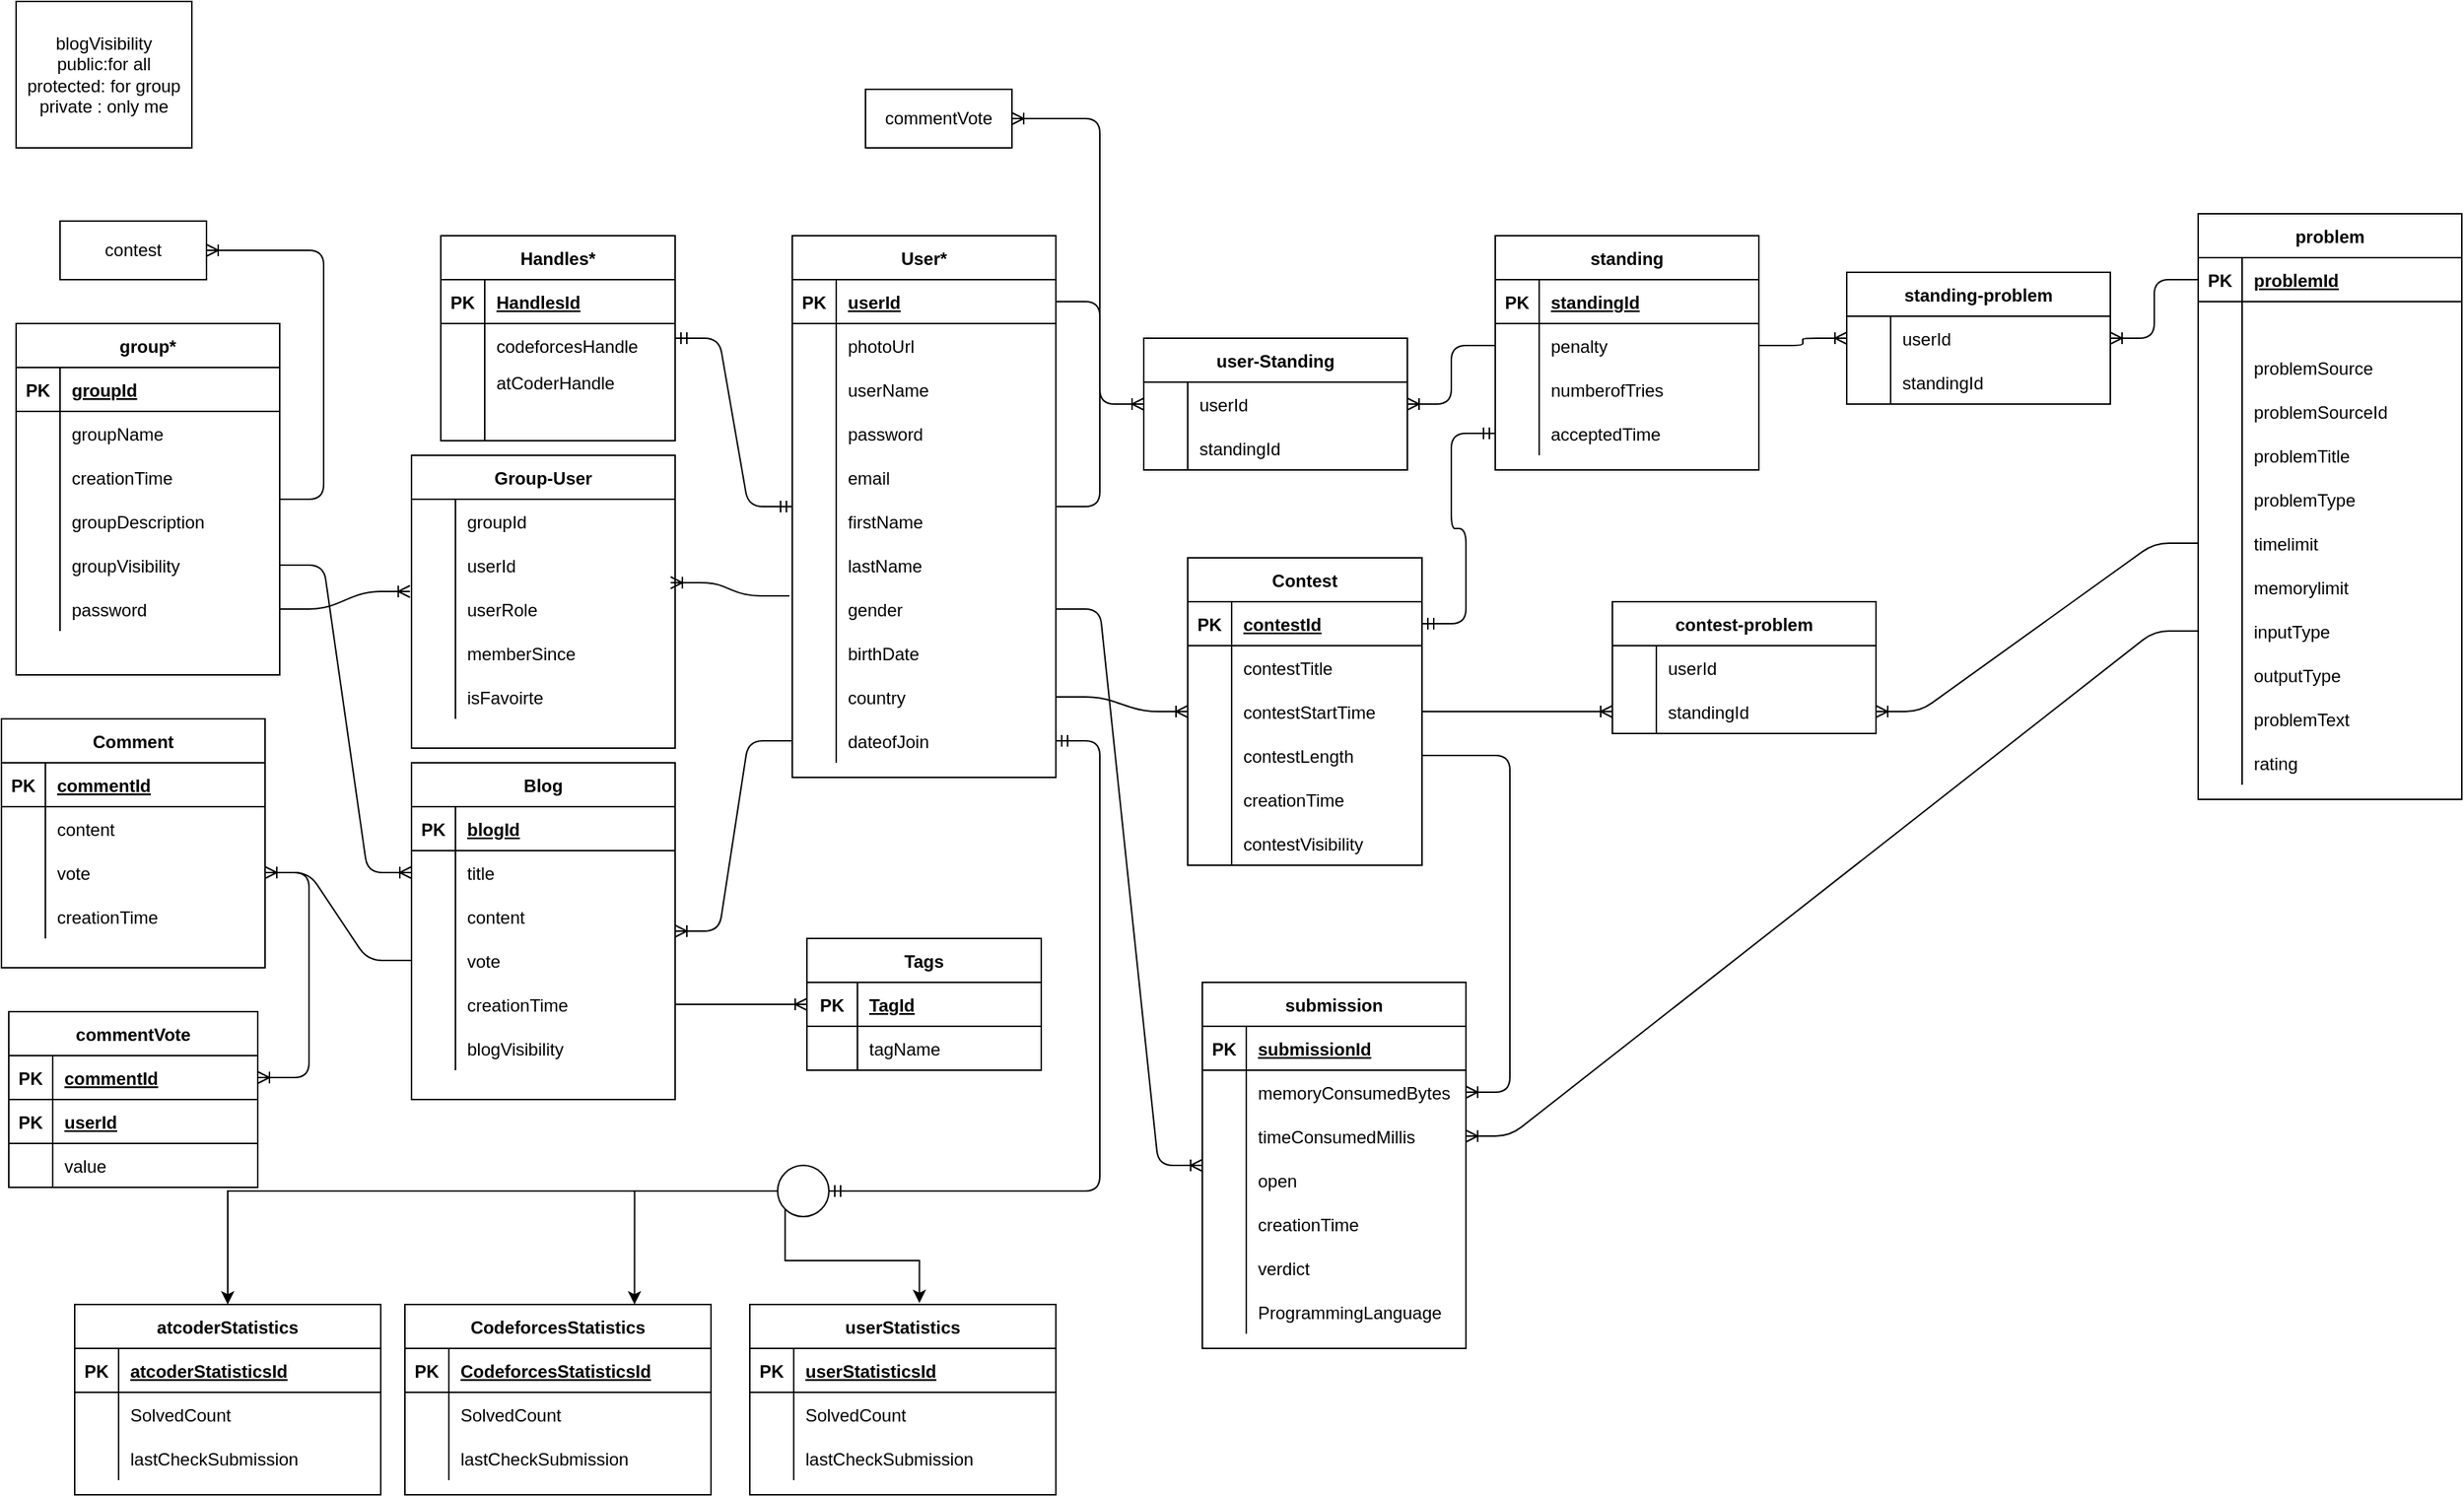 <mxfile version="14.7.2" type="github">
  <diagram id="R2lEEEUBdFMjLlhIrx00" name="Page-1">
    <mxGraphModel dx="936" dy="1483" grid="1" gridSize="10" guides="1" tooltips="1" connect="1" arrows="1" fold="1" page="1" pageScale="1" pageWidth="850" pageHeight="1100" math="0" shadow="0" extFonts="Permanent Marker^https://fonts.googleapis.com/css?family=Permanent+Marker">
      <root>
        <mxCell id="0" />
        <mxCell id="1" parent="0" />
        <mxCell id="qzZFZKxnJIyVs4sJTsUS-30" value="standing" style="shape=table;startSize=30;container=1;collapsible=1;childLayout=tableLayout;fixedRows=1;rowLines=0;fontStyle=1;align=center;resizeLast=1;" parent="1" vertex="1">
          <mxGeometry x="1030" y="20" width="180" height="160" as="geometry" />
        </mxCell>
        <mxCell id="qzZFZKxnJIyVs4sJTsUS-31" value="" style="shape=partialRectangle;collapsible=0;dropTarget=0;pointerEvents=0;fillColor=none;top=0;left=0;bottom=1;right=0;points=[[0,0.5],[1,0.5]];portConstraint=eastwest;" parent="qzZFZKxnJIyVs4sJTsUS-30" vertex="1">
          <mxGeometry y="30" width="180" height="30" as="geometry" />
        </mxCell>
        <mxCell id="qzZFZKxnJIyVs4sJTsUS-32" value="PK" style="shape=partialRectangle;connectable=0;fillColor=none;top=0;left=0;bottom=0;right=0;fontStyle=1;overflow=hidden;" parent="qzZFZKxnJIyVs4sJTsUS-31" vertex="1">
          <mxGeometry width="30" height="30" as="geometry" />
        </mxCell>
        <mxCell id="qzZFZKxnJIyVs4sJTsUS-33" value="standingId" style="shape=partialRectangle;connectable=0;fillColor=none;top=0;left=0;bottom=0;right=0;align=left;spacingLeft=6;fontStyle=5;overflow=hidden;" parent="qzZFZKxnJIyVs4sJTsUS-31" vertex="1">
          <mxGeometry x="30" width="150" height="30" as="geometry" />
        </mxCell>
        <mxCell id="qzZFZKxnJIyVs4sJTsUS-34" value="" style="shape=partialRectangle;collapsible=0;dropTarget=0;pointerEvents=0;fillColor=none;top=0;left=0;bottom=0;right=0;points=[[0,0.5],[1,0.5]];portConstraint=eastwest;" parent="qzZFZKxnJIyVs4sJTsUS-30" vertex="1">
          <mxGeometry y="60" width="180" height="30" as="geometry" />
        </mxCell>
        <mxCell id="qzZFZKxnJIyVs4sJTsUS-35" value="" style="shape=partialRectangle;connectable=0;fillColor=none;top=0;left=0;bottom=0;right=0;editable=1;overflow=hidden;" parent="qzZFZKxnJIyVs4sJTsUS-34" vertex="1">
          <mxGeometry width="30" height="30" as="geometry" />
        </mxCell>
        <mxCell id="qzZFZKxnJIyVs4sJTsUS-36" value="penalty" style="shape=partialRectangle;connectable=0;fillColor=none;top=0;left=0;bottom=0;right=0;align=left;spacingLeft=6;overflow=hidden;" parent="qzZFZKxnJIyVs4sJTsUS-34" vertex="1">
          <mxGeometry x="30" width="150" height="30" as="geometry" />
        </mxCell>
        <mxCell id="qzZFZKxnJIyVs4sJTsUS-37" value="" style="shape=partialRectangle;collapsible=0;dropTarget=0;pointerEvents=0;fillColor=none;top=0;left=0;bottom=0;right=0;points=[[0,0.5],[1,0.5]];portConstraint=eastwest;" parent="qzZFZKxnJIyVs4sJTsUS-30" vertex="1">
          <mxGeometry y="90" width="180" height="30" as="geometry" />
        </mxCell>
        <mxCell id="qzZFZKxnJIyVs4sJTsUS-38" value="" style="shape=partialRectangle;connectable=0;fillColor=none;top=0;left=0;bottom=0;right=0;editable=1;overflow=hidden;" parent="qzZFZKxnJIyVs4sJTsUS-37" vertex="1">
          <mxGeometry width="30" height="30" as="geometry" />
        </mxCell>
        <mxCell id="qzZFZKxnJIyVs4sJTsUS-39" value="numberofTries" style="shape=partialRectangle;connectable=0;fillColor=none;top=0;left=0;bottom=0;right=0;align=left;spacingLeft=6;overflow=hidden;" parent="qzZFZKxnJIyVs4sJTsUS-37" vertex="1">
          <mxGeometry x="30" width="150" height="30" as="geometry" />
        </mxCell>
        <mxCell id="qzZFZKxnJIyVs4sJTsUS-40" value="" style="shape=partialRectangle;collapsible=0;dropTarget=0;pointerEvents=0;fillColor=none;top=0;left=0;bottom=0;right=0;points=[[0,0.5],[1,0.5]];portConstraint=eastwest;" parent="qzZFZKxnJIyVs4sJTsUS-30" vertex="1">
          <mxGeometry y="120" width="180" height="30" as="geometry" />
        </mxCell>
        <mxCell id="qzZFZKxnJIyVs4sJTsUS-41" value="" style="shape=partialRectangle;connectable=0;fillColor=none;top=0;left=0;bottom=0;right=0;editable=1;overflow=hidden;" parent="qzZFZKxnJIyVs4sJTsUS-40" vertex="1">
          <mxGeometry width="30" height="30" as="geometry" />
        </mxCell>
        <mxCell id="qzZFZKxnJIyVs4sJTsUS-42" value="acceptedTime" style="shape=partialRectangle;connectable=0;fillColor=none;top=0;left=0;bottom=0;right=0;align=left;spacingLeft=6;overflow=hidden;" parent="qzZFZKxnJIyVs4sJTsUS-40" vertex="1">
          <mxGeometry x="30" width="150" height="30" as="geometry" />
        </mxCell>
        <mxCell id="n1Sh8XkkBuxxroc1WlhV-74" value="Handles*" style="shape=table;startSize=30;container=1;collapsible=1;childLayout=tableLayout;fixedRows=1;rowLines=0;fontStyle=1;align=center;resizeLast=1;" parent="1" vertex="1">
          <mxGeometry x="310" y="20" width="160" height="140" as="geometry" />
        </mxCell>
        <mxCell id="n1Sh8XkkBuxxroc1WlhV-75" value="" style="shape=partialRectangle;collapsible=0;dropTarget=0;pointerEvents=0;fillColor=none;top=0;left=0;bottom=1;right=0;points=[[0,0.5],[1,0.5]];portConstraint=eastwest;" parent="n1Sh8XkkBuxxroc1WlhV-74" vertex="1">
          <mxGeometry y="30" width="160" height="30" as="geometry" />
        </mxCell>
        <mxCell id="n1Sh8XkkBuxxroc1WlhV-76" value="PK" style="shape=partialRectangle;connectable=0;fillColor=none;top=0;left=0;bottom=0;right=0;fontStyle=1;overflow=hidden;" parent="n1Sh8XkkBuxxroc1WlhV-75" vertex="1">
          <mxGeometry width="30" height="30" as="geometry" />
        </mxCell>
        <mxCell id="n1Sh8XkkBuxxroc1WlhV-77" value="HandlesId" style="shape=partialRectangle;connectable=0;fillColor=none;top=0;left=0;bottom=0;right=0;align=left;spacingLeft=6;fontStyle=5;overflow=hidden;" parent="n1Sh8XkkBuxxroc1WlhV-75" vertex="1">
          <mxGeometry x="30" width="130" height="30" as="geometry" />
        </mxCell>
        <mxCell id="n1Sh8XkkBuxxroc1WlhV-78" value="" style="shape=partialRectangle;collapsible=0;dropTarget=0;pointerEvents=0;fillColor=none;top=0;left=0;bottom=0;right=0;points=[[0,0.5],[1,0.5]];portConstraint=eastwest;" parent="n1Sh8XkkBuxxroc1WlhV-74" vertex="1">
          <mxGeometry y="60" width="160" height="30" as="geometry" />
        </mxCell>
        <mxCell id="n1Sh8XkkBuxxroc1WlhV-79" value="" style="shape=partialRectangle;connectable=0;fillColor=none;top=0;left=0;bottom=0;right=0;editable=1;overflow=hidden;" parent="n1Sh8XkkBuxxroc1WlhV-78" vertex="1">
          <mxGeometry width="30" height="30" as="geometry" />
        </mxCell>
        <mxCell id="n1Sh8XkkBuxxroc1WlhV-80" value="codeforcesHandle" style="shape=partialRectangle;connectable=0;fillColor=none;top=0;left=0;bottom=0;right=0;align=left;spacingLeft=6;overflow=hidden;" parent="n1Sh8XkkBuxxroc1WlhV-78" vertex="1">
          <mxGeometry x="30" width="130" height="30" as="geometry" />
        </mxCell>
        <mxCell id="n1Sh8XkkBuxxroc1WlhV-81" value="" style="shape=partialRectangle;collapsible=0;dropTarget=0;pointerEvents=0;fillColor=none;top=0;left=0;bottom=0;right=0;points=[[0,0.5],[1,0.5]];portConstraint=eastwest;" parent="n1Sh8XkkBuxxroc1WlhV-74" vertex="1">
          <mxGeometry y="90" width="160" height="20" as="geometry" />
        </mxCell>
        <mxCell id="n1Sh8XkkBuxxroc1WlhV-82" value="" style="shape=partialRectangle;connectable=0;fillColor=none;top=0;left=0;bottom=0;right=0;editable=1;overflow=hidden;" parent="n1Sh8XkkBuxxroc1WlhV-81" vertex="1">
          <mxGeometry width="30" height="20" as="geometry" />
        </mxCell>
        <mxCell id="n1Sh8XkkBuxxroc1WlhV-83" value="atCoderHandle" style="shape=partialRectangle;connectable=0;fillColor=none;top=0;left=0;bottom=0;right=0;align=left;spacingLeft=6;overflow=hidden;" parent="n1Sh8XkkBuxxroc1WlhV-81" vertex="1">
          <mxGeometry x="30" width="130" height="20" as="geometry" />
        </mxCell>
        <mxCell id="n1Sh8XkkBuxxroc1WlhV-84" value="" style="shape=partialRectangle;collapsible=0;dropTarget=0;pointerEvents=0;fillColor=none;top=0;left=0;bottom=0;right=0;points=[[0,0.5],[1,0.5]];portConstraint=eastwest;" parent="n1Sh8XkkBuxxroc1WlhV-74" vertex="1">
          <mxGeometry y="110" width="160" height="30" as="geometry" />
        </mxCell>
        <mxCell id="n1Sh8XkkBuxxroc1WlhV-85" value="" style="shape=partialRectangle;connectable=0;fillColor=none;top=0;left=0;bottom=0;right=0;editable=1;overflow=hidden;" parent="n1Sh8XkkBuxxroc1WlhV-84" vertex="1">
          <mxGeometry width="30" height="30" as="geometry" />
        </mxCell>
        <mxCell id="n1Sh8XkkBuxxroc1WlhV-86" value="" style="shape=partialRectangle;connectable=0;fillColor=none;top=0;left=0;bottom=0;right=0;align=left;spacingLeft=6;overflow=hidden;" parent="n1Sh8XkkBuxxroc1WlhV-84" vertex="1">
          <mxGeometry x="30" width="130" height="30" as="geometry" />
        </mxCell>
        <mxCell id="qzZFZKxnJIyVs4sJTsUS-43" value="submission" style="shape=table;startSize=30;container=1;collapsible=1;childLayout=tableLayout;fixedRows=1;rowLines=0;fontStyle=1;align=center;resizeLast=1;" parent="1" vertex="1">
          <mxGeometry x="830" y="530" width="180" height="250" as="geometry" />
        </mxCell>
        <mxCell id="qzZFZKxnJIyVs4sJTsUS-44" value="" style="shape=partialRectangle;collapsible=0;dropTarget=0;pointerEvents=0;fillColor=none;top=0;left=0;bottom=1;right=0;points=[[0,0.5],[1,0.5]];portConstraint=eastwest;" parent="qzZFZKxnJIyVs4sJTsUS-43" vertex="1">
          <mxGeometry y="30" width="180" height="30" as="geometry" />
        </mxCell>
        <mxCell id="qzZFZKxnJIyVs4sJTsUS-45" value="PK" style="shape=partialRectangle;connectable=0;fillColor=none;top=0;left=0;bottom=0;right=0;fontStyle=1;overflow=hidden;" parent="qzZFZKxnJIyVs4sJTsUS-44" vertex="1">
          <mxGeometry width="30" height="30" as="geometry" />
        </mxCell>
        <mxCell id="qzZFZKxnJIyVs4sJTsUS-46" value="submissionId" style="shape=partialRectangle;connectable=0;fillColor=none;top=0;left=0;bottom=0;right=0;align=left;spacingLeft=6;fontStyle=5;overflow=hidden;" parent="qzZFZKxnJIyVs4sJTsUS-44" vertex="1">
          <mxGeometry x="30" width="150" height="30" as="geometry" />
        </mxCell>
        <mxCell id="qzZFZKxnJIyVs4sJTsUS-47" value="" style="shape=partialRectangle;collapsible=0;dropTarget=0;pointerEvents=0;fillColor=none;top=0;left=0;bottom=0;right=0;points=[[0,0.5],[1,0.5]];portConstraint=eastwest;" parent="qzZFZKxnJIyVs4sJTsUS-43" vertex="1">
          <mxGeometry y="60" width="180" height="30" as="geometry" />
        </mxCell>
        <mxCell id="qzZFZKxnJIyVs4sJTsUS-48" value="" style="shape=partialRectangle;connectable=0;fillColor=none;top=0;left=0;bottom=0;right=0;editable=1;overflow=hidden;" parent="qzZFZKxnJIyVs4sJTsUS-47" vertex="1">
          <mxGeometry width="30" height="30" as="geometry" />
        </mxCell>
        <mxCell id="qzZFZKxnJIyVs4sJTsUS-49" value="memoryConsumedBytes" style="shape=partialRectangle;connectable=0;fillColor=none;top=0;left=0;bottom=0;right=0;align=left;spacingLeft=6;overflow=hidden;" parent="qzZFZKxnJIyVs4sJTsUS-47" vertex="1">
          <mxGeometry x="30" width="150" height="30" as="geometry" />
        </mxCell>
        <mxCell id="qzZFZKxnJIyVs4sJTsUS-50" value="" style="shape=partialRectangle;collapsible=0;dropTarget=0;pointerEvents=0;fillColor=none;top=0;left=0;bottom=0;right=0;points=[[0,0.5],[1,0.5]];portConstraint=eastwest;" parent="qzZFZKxnJIyVs4sJTsUS-43" vertex="1">
          <mxGeometry y="90" width="180" height="30" as="geometry" />
        </mxCell>
        <mxCell id="qzZFZKxnJIyVs4sJTsUS-51" value="" style="shape=partialRectangle;connectable=0;fillColor=none;top=0;left=0;bottom=0;right=0;editable=1;overflow=hidden;" parent="qzZFZKxnJIyVs4sJTsUS-50" vertex="1">
          <mxGeometry width="30" height="30" as="geometry" />
        </mxCell>
        <mxCell id="qzZFZKxnJIyVs4sJTsUS-52" value="timeConsumedMillis" style="shape=partialRectangle;connectable=0;fillColor=none;top=0;left=0;bottom=0;right=0;align=left;spacingLeft=6;overflow=hidden;" parent="qzZFZKxnJIyVs4sJTsUS-50" vertex="1">
          <mxGeometry x="30" width="150" height="30" as="geometry" />
        </mxCell>
        <mxCell id="qzZFZKxnJIyVs4sJTsUS-53" value="" style="shape=partialRectangle;collapsible=0;dropTarget=0;pointerEvents=0;fillColor=none;top=0;left=0;bottom=0;right=0;points=[[0,0.5],[1,0.5]];portConstraint=eastwest;" parent="qzZFZKxnJIyVs4sJTsUS-43" vertex="1">
          <mxGeometry y="120" width="180" height="30" as="geometry" />
        </mxCell>
        <mxCell id="qzZFZKxnJIyVs4sJTsUS-54" value="" style="shape=partialRectangle;connectable=0;fillColor=none;top=0;left=0;bottom=0;right=0;editable=1;overflow=hidden;" parent="qzZFZKxnJIyVs4sJTsUS-53" vertex="1">
          <mxGeometry width="30" height="30" as="geometry" />
        </mxCell>
        <mxCell id="qzZFZKxnJIyVs4sJTsUS-55" value="open" style="shape=partialRectangle;connectable=0;fillColor=none;top=0;left=0;bottom=0;right=0;align=left;spacingLeft=6;overflow=hidden;" parent="qzZFZKxnJIyVs4sJTsUS-53" vertex="1">
          <mxGeometry x="30" width="150" height="30" as="geometry" />
        </mxCell>
        <mxCell id="qzZFZKxnJIyVs4sJTsUS-102" value="" style="shape=partialRectangle;collapsible=0;dropTarget=0;pointerEvents=0;fillColor=none;top=0;left=0;bottom=0;right=0;points=[[0,0.5],[1,0.5]];portConstraint=eastwest;" parent="qzZFZKxnJIyVs4sJTsUS-43" vertex="1">
          <mxGeometry y="150" width="180" height="30" as="geometry" />
        </mxCell>
        <mxCell id="qzZFZKxnJIyVs4sJTsUS-103" value="" style="shape=partialRectangle;connectable=0;fillColor=none;top=0;left=0;bottom=0;right=0;editable=1;overflow=hidden;" parent="qzZFZKxnJIyVs4sJTsUS-102" vertex="1">
          <mxGeometry width="30" height="30" as="geometry" />
        </mxCell>
        <mxCell id="qzZFZKxnJIyVs4sJTsUS-104" value="creationTime" style="shape=partialRectangle;connectable=0;fillColor=none;top=0;left=0;bottom=0;right=0;align=left;spacingLeft=6;overflow=hidden;" parent="qzZFZKxnJIyVs4sJTsUS-102" vertex="1">
          <mxGeometry x="30" width="150" height="30" as="geometry" />
        </mxCell>
        <mxCell id="qzZFZKxnJIyVs4sJTsUS-108" value="" style="shape=partialRectangle;collapsible=0;dropTarget=0;pointerEvents=0;fillColor=none;top=0;left=0;bottom=0;right=0;points=[[0,0.5],[1,0.5]];portConstraint=eastwest;" parent="qzZFZKxnJIyVs4sJTsUS-43" vertex="1">
          <mxGeometry y="180" width="180" height="30" as="geometry" />
        </mxCell>
        <mxCell id="qzZFZKxnJIyVs4sJTsUS-109" value="" style="shape=partialRectangle;connectable=0;fillColor=none;top=0;left=0;bottom=0;right=0;editable=1;overflow=hidden;" parent="qzZFZKxnJIyVs4sJTsUS-108" vertex="1">
          <mxGeometry width="30" height="30" as="geometry" />
        </mxCell>
        <mxCell id="qzZFZKxnJIyVs4sJTsUS-110" value="verdict" style="shape=partialRectangle;connectable=0;fillColor=none;top=0;left=0;bottom=0;right=0;align=left;spacingLeft=6;overflow=hidden;" parent="qzZFZKxnJIyVs4sJTsUS-108" vertex="1">
          <mxGeometry x="30" width="150" height="30" as="geometry" />
        </mxCell>
        <mxCell id="qzZFZKxnJIyVs4sJTsUS-111" value="" style="shape=partialRectangle;collapsible=0;dropTarget=0;pointerEvents=0;fillColor=none;top=0;left=0;bottom=0;right=0;points=[[0,0.5],[1,0.5]];portConstraint=eastwest;" parent="qzZFZKxnJIyVs4sJTsUS-43" vertex="1">
          <mxGeometry y="210" width="180" height="30" as="geometry" />
        </mxCell>
        <mxCell id="qzZFZKxnJIyVs4sJTsUS-112" value="" style="shape=partialRectangle;connectable=0;fillColor=none;top=0;left=0;bottom=0;right=0;editable=1;overflow=hidden;" parent="qzZFZKxnJIyVs4sJTsUS-111" vertex="1">
          <mxGeometry width="30" height="30" as="geometry" />
        </mxCell>
        <mxCell id="qzZFZKxnJIyVs4sJTsUS-113" value="ProgrammingLanguage" style="shape=partialRectangle;connectable=0;fillColor=none;top=0;left=0;bottom=0;right=0;align=left;spacingLeft=6;overflow=hidden;" parent="qzZFZKxnJIyVs4sJTsUS-111" vertex="1">
          <mxGeometry x="30" width="150" height="30" as="geometry" />
        </mxCell>
        <mxCell id="n1Sh8XkkBuxxroc1WlhV-87" value="Blog" style="shape=table;startSize=30;container=1;collapsible=1;childLayout=tableLayout;fixedRows=1;rowLines=0;fontStyle=1;align=center;resizeLast=1;" parent="1" vertex="1">
          <mxGeometry x="290" y="380" width="180" height="230" as="geometry" />
        </mxCell>
        <mxCell id="n1Sh8XkkBuxxroc1WlhV-88" value="" style="shape=partialRectangle;collapsible=0;dropTarget=0;pointerEvents=0;fillColor=none;top=0;left=0;bottom=1;right=0;points=[[0,0.5],[1,0.5]];portConstraint=eastwest;" parent="n1Sh8XkkBuxxroc1WlhV-87" vertex="1">
          <mxGeometry y="30" width="180" height="30" as="geometry" />
        </mxCell>
        <mxCell id="n1Sh8XkkBuxxroc1WlhV-89" value="PK" style="shape=partialRectangle;connectable=0;fillColor=none;top=0;left=0;bottom=0;right=0;fontStyle=1;overflow=hidden;" parent="n1Sh8XkkBuxxroc1WlhV-88" vertex="1">
          <mxGeometry width="30" height="30" as="geometry" />
        </mxCell>
        <mxCell id="n1Sh8XkkBuxxroc1WlhV-90" value="blogId" style="shape=partialRectangle;connectable=0;fillColor=none;top=0;left=0;bottom=0;right=0;align=left;spacingLeft=6;fontStyle=5;overflow=hidden;" parent="n1Sh8XkkBuxxroc1WlhV-88" vertex="1">
          <mxGeometry x="30" width="150" height="30" as="geometry" />
        </mxCell>
        <mxCell id="n1Sh8XkkBuxxroc1WlhV-94" value="" style="shape=partialRectangle;collapsible=0;dropTarget=0;pointerEvents=0;fillColor=none;top=0;left=0;bottom=0;right=0;points=[[0,0.5],[1,0.5]];portConstraint=eastwest;" parent="n1Sh8XkkBuxxroc1WlhV-87" vertex="1">
          <mxGeometry y="60" width="180" height="30" as="geometry" />
        </mxCell>
        <mxCell id="n1Sh8XkkBuxxroc1WlhV-95" value="" style="shape=partialRectangle;connectable=0;fillColor=none;top=0;left=0;bottom=0;right=0;editable=1;overflow=hidden;" parent="n1Sh8XkkBuxxroc1WlhV-94" vertex="1">
          <mxGeometry width="30" height="30" as="geometry" />
        </mxCell>
        <mxCell id="n1Sh8XkkBuxxroc1WlhV-96" value="title" style="shape=partialRectangle;connectable=0;fillColor=none;top=0;left=0;bottom=0;right=0;align=left;spacingLeft=6;overflow=hidden;" parent="n1Sh8XkkBuxxroc1WlhV-94" vertex="1">
          <mxGeometry x="30" width="150" height="30" as="geometry" />
        </mxCell>
        <mxCell id="n1Sh8XkkBuxxroc1WlhV-97" value="" style="shape=partialRectangle;collapsible=0;dropTarget=0;pointerEvents=0;fillColor=none;top=0;left=0;bottom=0;right=0;points=[[0,0.5],[1,0.5]];portConstraint=eastwest;" parent="n1Sh8XkkBuxxroc1WlhV-87" vertex="1">
          <mxGeometry y="90" width="180" height="30" as="geometry" />
        </mxCell>
        <mxCell id="n1Sh8XkkBuxxroc1WlhV-98" value="" style="shape=partialRectangle;connectable=0;fillColor=none;top=0;left=0;bottom=0;right=0;editable=1;overflow=hidden;" parent="n1Sh8XkkBuxxroc1WlhV-97" vertex="1">
          <mxGeometry width="30" height="30" as="geometry" />
        </mxCell>
        <mxCell id="n1Sh8XkkBuxxroc1WlhV-99" value="content" style="shape=partialRectangle;connectable=0;fillColor=none;top=0;left=0;bottom=0;right=0;align=left;spacingLeft=6;overflow=hidden;" parent="n1Sh8XkkBuxxroc1WlhV-97" vertex="1">
          <mxGeometry x="30" width="150" height="30" as="geometry" />
        </mxCell>
        <mxCell id="n1Sh8XkkBuxxroc1WlhV-100" value="" style="shape=partialRectangle;collapsible=0;dropTarget=0;pointerEvents=0;fillColor=none;top=0;left=0;bottom=0;right=0;points=[[0,0.5],[1,0.5]];portConstraint=eastwest;" parent="n1Sh8XkkBuxxroc1WlhV-87" vertex="1">
          <mxGeometry y="120" width="180" height="30" as="geometry" />
        </mxCell>
        <mxCell id="n1Sh8XkkBuxxroc1WlhV-101" value="" style="shape=partialRectangle;connectable=0;fillColor=none;top=0;left=0;bottom=0;right=0;editable=1;overflow=hidden;" parent="n1Sh8XkkBuxxroc1WlhV-100" vertex="1">
          <mxGeometry width="30" height="30" as="geometry" />
        </mxCell>
        <mxCell id="n1Sh8XkkBuxxroc1WlhV-102" value="vote " style="shape=partialRectangle;connectable=0;fillColor=none;top=0;left=0;bottom=0;right=0;align=left;spacingLeft=6;overflow=hidden;" parent="n1Sh8XkkBuxxroc1WlhV-100" vertex="1">
          <mxGeometry x="30" width="150" height="30" as="geometry" />
        </mxCell>
        <mxCell id="K8ma2EYeLGrmIZhmSxUU-62" value="" style="shape=partialRectangle;collapsible=0;dropTarget=0;pointerEvents=0;fillColor=none;top=0;left=0;bottom=0;right=0;points=[[0,0.5],[1,0.5]];portConstraint=eastwest;" parent="n1Sh8XkkBuxxroc1WlhV-87" vertex="1">
          <mxGeometry y="150" width="180" height="30" as="geometry" />
        </mxCell>
        <mxCell id="K8ma2EYeLGrmIZhmSxUU-63" value="" style="shape=partialRectangle;connectable=0;fillColor=none;top=0;left=0;bottom=0;right=0;editable=1;overflow=hidden;" parent="K8ma2EYeLGrmIZhmSxUU-62" vertex="1">
          <mxGeometry width="30" height="30" as="geometry" />
        </mxCell>
        <mxCell id="K8ma2EYeLGrmIZhmSxUU-64" value="creationTime" style="shape=partialRectangle;connectable=0;fillColor=none;top=0;left=0;bottom=0;right=0;align=left;spacingLeft=6;overflow=hidden;" parent="K8ma2EYeLGrmIZhmSxUU-62" vertex="1">
          <mxGeometry x="30" width="150" height="30" as="geometry" />
        </mxCell>
        <mxCell id="K8ma2EYeLGrmIZhmSxUU-68" value="" style="shape=partialRectangle;collapsible=0;dropTarget=0;pointerEvents=0;fillColor=none;top=0;left=0;bottom=0;right=0;points=[[0,0.5],[1,0.5]];portConstraint=eastwest;" parent="n1Sh8XkkBuxxroc1WlhV-87" vertex="1">
          <mxGeometry y="180" width="180" height="30" as="geometry" />
        </mxCell>
        <mxCell id="K8ma2EYeLGrmIZhmSxUU-69" value="" style="shape=partialRectangle;connectable=0;fillColor=none;top=0;left=0;bottom=0;right=0;editable=1;overflow=hidden;" parent="K8ma2EYeLGrmIZhmSxUU-68" vertex="1">
          <mxGeometry width="30" height="30" as="geometry" />
        </mxCell>
        <mxCell id="K8ma2EYeLGrmIZhmSxUU-70" value="blogVisibility" style="shape=partialRectangle;connectable=0;fillColor=none;top=0;left=0;bottom=0;right=0;align=left;spacingLeft=6;overflow=hidden;" parent="K8ma2EYeLGrmIZhmSxUU-68" vertex="1">
          <mxGeometry x="30" width="150" height="30" as="geometry" />
        </mxCell>
        <mxCell id="qzZFZKxnJIyVs4sJTsUS-59" value="" style="shape=partialRectangle;connectable=0;fillColor=none;top=0;left=0;bottom=0;right=0;align=left;spacingLeft=6;overflow=hidden;" parent="1" vertex="1">
          <mxGeometry x="1470" y="660" width="150" height="30" as="geometry" />
        </mxCell>
        <mxCell id="qzZFZKxnJIyVs4sJTsUS-60" value="" style="shape=partialRectangle;connectable=0;fillColor=none;top=0;left=0;bottom=0;right=0;align=left;spacingLeft=6;overflow=hidden;" parent="1" vertex="1">
          <mxGeometry x="1470" y="690" width="150" height="30" as="geometry" />
        </mxCell>
        <mxCell id="qzZFZKxnJIyVs4sJTsUS-61" value="" style="shape=partialRectangle;connectable=0;fillColor=none;top=0;left=0;bottom=0;right=0;align=left;spacingLeft=6;overflow=hidden;" parent="1" vertex="1">
          <mxGeometry x="1470" y="720" width="150" height="30" as="geometry" />
        </mxCell>
        <mxCell id="qzZFZKxnJIyVs4sJTsUS-62" value="" style="shape=partialRectangle;connectable=0;fillColor=none;top=0;left=0;bottom=0;right=0;align=left;spacingLeft=6;overflow=hidden;" parent="1" vertex="1">
          <mxGeometry x="1470" y="755" width="150" height="30" as="geometry" />
        </mxCell>
        <mxCell id="n1Sh8XkkBuxxroc1WlhV-103" value="User*" style="shape=table;startSize=30;container=1;collapsible=1;childLayout=tableLayout;fixedRows=1;rowLines=0;fontStyle=1;align=center;resizeLast=1;" parent="1" vertex="1">
          <mxGeometry x="550" y="20" width="180" height="370" as="geometry" />
        </mxCell>
        <mxCell id="n1Sh8XkkBuxxroc1WlhV-104" value="" style="shape=partialRectangle;collapsible=0;dropTarget=0;pointerEvents=0;fillColor=none;top=0;left=0;bottom=1;right=0;points=[[0,0.5],[1,0.5]];portConstraint=eastwest;" parent="n1Sh8XkkBuxxroc1WlhV-103" vertex="1">
          <mxGeometry y="30" width="180" height="30" as="geometry" />
        </mxCell>
        <mxCell id="n1Sh8XkkBuxxroc1WlhV-105" value="PK" style="shape=partialRectangle;connectable=0;fillColor=none;top=0;left=0;bottom=0;right=0;fontStyle=1;overflow=hidden;" parent="n1Sh8XkkBuxxroc1WlhV-104" vertex="1">
          <mxGeometry width="30" height="30" as="geometry" />
        </mxCell>
        <mxCell id="n1Sh8XkkBuxxroc1WlhV-106" value="userId" style="shape=partialRectangle;connectable=0;fillColor=none;top=0;left=0;bottom=0;right=0;align=left;spacingLeft=6;fontStyle=5;overflow=hidden;" parent="n1Sh8XkkBuxxroc1WlhV-104" vertex="1">
          <mxGeometry x="30" width="150" height="30" as="geometry" />
        </mxCell>
        <mxCell id="n1Sh8XkkBuxxroc1WlhV-107" value="" style="shape=partialRectangle;collapsible=0;dropTarget=0;pointerEvents=0;fillColor=none;top=0;left=0;bottom=0;right=0;points=[[0,0.5],[1,0.5]];portConstraint=eastwest;" parent="n1Sh8XkkBuxxroc1WlhV-103" vertex="1">
          <mxGeometry y="60" width="180" height="30" as="geometry" />
        </mxCell>
        <mxCell id="n1Sh8XkkBuxxroc1WlhV-108" value="" style="shape=partialRectangle;connectable=0;fillColor=none;top=0;left=0;bottom=0;right=0;editable=1;overflow=hidden;" parent="n1Sh8XkkBuxxroc1WlhV-107" vertex="1">
          <mxGeometry width="30" height="30" as="geometry" />
        </mxCell>
        <mxCell id="n1Sh8XkkBuxxroc1WlhV-109" value="photoUrl" style="shape=partialRectangle;connectable=0;fillColor=none;top=0;left=0;bottom=0;right=0;align=left;spacingLeft=6;overflow=hidden;" parent="n1Sh8XkkBuxxroc1WlhV-107" vertex="1">
          <mxGeometry x="30" width="150" height="30" as="geometry" />
        </mxCell>
        <mxCell id="n1Sh8XkkBuxxroc1WlhV-110" value="" style="shape=partialRectangle;collapsible=0;dropTarget=0;pointerEvents=0;fillColor=none;top=0;left=0;bottom=0;right=0;points=[[0,0.5],[1,0.5]];portConstraint=eastwest;" parent="n1Sh8XkkBuxxroc1WlhV-103" vertex="1">
          <mxGeometry y="90" width="180" height="30" as="geometry" />
        </mxCell>
        <mxCell id="n1Sh8XkkBuxxroc1WlhV-111" value="" style="shape=partialRectangle;connectable=0;fillColor=none;top=0;left=0;bottom=0;right=0;editable=1;overflow=hidden;" parent="n1Sh8XkkBuxxroc1WlhV-110" vertex="1">
          <mxGeometry width="30" height="30" as="geometry" />
        </mxCell>
        <mxCell id="n1Sh8XkkBuxxroc1WlhV-112" value="userName" style="shape=partialRectangle;connectable=0;fillColor=none;top=0;left=0;bottom=0;right=0;align=left;spacingLeft=6;overflow=hidden;" parent="n1Sh8XkkBuxxroc1WlhV-110" vertex="1">
          <mxGeometry x="30" width="150" height="30" as="geometry" />
        </mxCell>
        <mxCell id="n1Sh8XkkBuxxroc1WlhV-113" value="" style="shape=partialRectangle;collapsible=0;dropTarget=0;pointerEvents=0;fillColor=none;top=0;left=0;bottom=0;right=0;points=[[0,0.5],[1,0.5]];portConstraint=eastwest;" parent="n1Sh8XkkBuxxroc1WlhV-103" vertex="1">
          <mxGeometry y="120" width="180" height="30" as="geometry" />
        </mxCell>
        <mxCell id="n1Sh8XkkBuxxroc1WlhV-114" value="" style="shape=partialRectangle;connectable=0;fillColor=none;top=0;left=0;bottom=0;right=0;editable=1;overflow=hidden;" parent="n1Sh8XkkBuxxroc1WlhV-113" vertex="1">
          <mxGeometry width="30" height="30" as="geometry" />
        </mxCell>
        <mxCell id="n1Sh8XkkBuxxroc1WlhV-115" value="password" style="shape=partialRectangle;connectable=0;fillColor=none;top=0;left=0;bottom=0;right=0;align=left;spacingLeft=6;overflow=hidden;" parent="n1Sh8XkkBuxxroc1WlhV-113" vertex="1">
          <mxGeometry x="30" width="150" height="30" as="geometry" />
        </mxCell>
        <mxCell id="n1Sh8XkkBuxxroc1WlhV-116" value="" style="shape=partialRectangle;collapsible=0;dropTarget=0;pointerEvents=0;fillColor=none;top=0;left=0;bottom=0;right=0;points=[[0,0.5],[1,0.5]];portConstraint=eastwest;" parent="n1Sh8XkkBuxxroc1WlhV-103" vertex="1">
          <mxGeometry y="150" width="180" height="30" as="geometry" />
        </mxCell>
        <mxCell id="n1Sh8XkkBuxxroc1WlhV-117" value="" style="shape=partialRectangle;connectable=0;fillColor=none;top=0;left=0;bottom=0;right=0;editable=1;overflow=hidden;" parent="n1Sh8XkkBuxxroc1WlhV-116" vertex="1">
          <mxGeometry width="30" height="30" as="geometry" />
        </mxCell>
        <mxCell id="n1Sh8XkkBuxxroc1WlhV-118" value="email" style="shape=partialRectangle;connectable=0;fillColor=none;top=0;left=0;bottom=0;right=0;align=left;spacingLeft=6;overflow=hidden;" parent="n1Sh8XkkBuxxroc1WlhV-116" vertex="1">
          <mxGeometry x="30" width="150" height="30" as="geometry" />
        </mxCell>
        <mxCell id="n1Sh8XkkBuxxroc1WlhV-119" value="" style="shape=partialRectangle;collapsible=0;dropTarget=0;pointerEvents=0;fillColor=none;top=0;left=0;bottom=0;right=0;points=[[0,0.5],[1,0.5]];portConstraint=eastwest;" parent="n1Sh8XkkBuxxroc1WlhV-103" vertex="1">
          <mxGeometry y="180" width="180" height="30" as="geometry" />
        </mxCell>
        <mxCell id="n1Sh8XkkBuxxroc1WlhV-120" value="" style="shape=partialRectangle;connectable=0;fillColor=none;top=0;left=0;bottom=0;right=0;editable=1;overflow=hidden;" parent="n1Sh8XkkBuxxroc1WlhV-119" vertex="1">
          <mxGeometry width="30" height="30" as="geometry" />
        </mxCell>
        <mxCell id="n1Sh8XkkBuxxroc1WlhV-121" value="firstName" style="shape=partialRectangle;connectable=0;fillColor=none;top=0;left=0;bottom=0;right=0;align=left;spacingLeft=6;overflow=hidden;" parent="n1Sh8XkkBuxxroc1WlhV-119" vertex="1">
          <mxGeometry x="30" width="150" height="30" as="geometry" />
        </mxCell>
        <mxCell id="ULFnhbuvsSrbT7CC2HBb-1" value="" style="shape=partialRectangle;collapsible=0;dropTarget=0;pointerEvents=0;fillColor=none;top=0;left=0;bottom=0;right=0;points=[[0,0.5],[1,0.5]];portConstraint=eastwest;" vertex="1" parent="n1Sh8XkkBuxxroc1WlhV-103">
          <mxGeometry y="210" width="180" height="30" as="geometry" />
        </mxCell>
        <mxCell id="ULFnhbuvsSrbT7CC2HBb-2" value="" style="shape=partialRectangle;connectable=0;fillColor=none;top=0;left=0;bottom=0;right=0;editable=1;overflow=hidden;" vertex="1" parent="ULFnhbuvsSrbT7CC2HBb-1">
          <mxGeometry width="30" height="30" as="geometry" />
        </mxCell>
        <mxCell id="ULFnhbuvsSrbT7CC2HBb-3" value="lastName" style="shape=partialRectangle;connectable=0;fillColor=none;top=0;left=0;bottom=0;right=0;align=left;spacingLeft=6;overflow=hidden;" vertex="1" parent="ULFnhbuvsSrbT7CC2HBb-1">
          <mxGeometry x="30" width="150" height="30" as="geometry" />
        </mxCell>
        <mxCell id="n1Sh8XkkBuxxroc1WlhV-122" value="" style="shape=partialRectangle;collapsible=0;dropTarget=0;pointerEvents=0;fillColor=none;top=0;left=0;bottom=0;right=0;points=[[0,0.5],[1,0.5]];portConstraint=eastwest;" parent="n1Sh8XkkBuxxroc1WlhV-103" vertex="1">
          <mxGeometry y="240" width="180" height="30" as="geometry" />
        </mxCell>
        <mxCell id="n1Sh8XkkBuxxroc1WlhV-123" value="" style="shape=partialRectangle;connectable=0;fillColor=none;top=0;left=0;bottom=0;right=0;editable=1;overflow=hidden;" parent="n1Sh8XkkBuxxroc1WlhV-122" vertex="1">
          <mxGeometry width="30" height="30" as="geometry" />
        </mxCell>
        <mxCell id="n1Sh8XkkBuxxroc1WlhV-124" value="gender" style="shape=partialRectangle;connectable=0;fillColor=none;top=0;left=0;bottom=0;right=0;align=left;spacingLeft=6;overflow=hidden;" parent="n1Sh8XkkBuxxroc1WlhV-122" vertex="1">
          <mxGeometry x="30" width="150" height="30" as="geometry" />
        </mxCell>
        <mxCell id="n1Sh8XkkBuxxroc1WlhV-125" value="" style="shape=partialRectangle;collapsible=0;dropTarget=0;pointerEvents=0;fillColor=none;top=0;left=0;bottom=0;right=0;points=[[0,0.5],[1,0.5]];portConstraint=eastwest;" parent="n1Sh8XkkBuxxroc1WlhV-103" vertex="1">
          <mxGeometry y="270" width="180" height="30" as="geometry" />
        </mxCell>
        <mxCell id="n1Sh8XkkBuxxroc1WlhV-126" value="" style="shape=partialRectangle;connectable=0;fillColor=none;top=0;left=0;bottom=0;right=0;editable=1;overflow=hidden;" parent="n1Sh8XkkBuxxroc1WlhV-125" vertex="1">
          <mxGeometry width="30" height="30" as="geometry" />
        </mxCell>
        <mxCell id="n1Sh8XkkBuxxroc1WlhV-127" value="birthDate" style="shape=partialRectangle;connectable=0;fillColor=none;top=0;left=0;bottom=0;right=0;align=left;spacingLeft=6;overflow=hidden;" parent="n1Sh8XkkBuxxroc1WlhV-125" vertex="1">
          <mxGeometry x="30" width="150" height="30" as="geometry" />
        </mxCell>
        <mxCell id="n1Sh8XkkBuxxroc1WlhV-128" value="" style="shape=partialRectangle;collapsible=0;dropTarget=0;pointerEvents=0;fillColor=none;top=0;left=0;bottom=0;right=0;points=[[0,0.5],[1,0.5]];portConstraint=eastwest;" parent="n1Sh8XkkBuxxroc1WlhV-103" vertex="1">
          <mxGeometry y="300" width="180" height="30" as="geometry" />
        </mxCell>
        <mxCell id="n1Sh8XkkBuxxroc1WlhV-129" value="" style="shape=partialRectangle;connectable=0;fillColor=none;top=0;left=0;bottom=0;right=0;editable=1;overflow=hidden;" parent="n1Sh8XkkBuxxroc1WlhV-128" vertex="1">
          <mxGeometry width="30" height="30" as="geometry" />
        </mxCell>
        <mxCell id="n1Sh8XkkBuxxroc1WlhV-130" value="country" style="shape=partialRectangle;connectable=0;fillColor=none;top=0;left=0;bottom=0;right=0;align=left;spacingLeft=6;overflow=hidden;" parent="n1Sh8XkkBuxxroc1WlhV-128" vertex="1">
          <mxGeometry x="30" width="150" height="30" as="geometry" />
        </mxCell>
        <mxCell id="n1Sh8XkkBuxxroc1WlhV-131" value="" style="shape=partialRectangle;collapsible=0;dropTarget=0;pointerEvents=0;fillColor=none;top=0;left=0;bottom=0;right=0;points=[[0,0.5],[1,0.5]];portConstraint=eastwest;" parent="n1Sh8XkkBuxxroc1WlhV-103" vertex="1">
          <mxGeometry y="330" width="180" height="30" as="geometry" />
        </mxCell>
        <mxCell id="n1Sh8XkkBuxxroc1WlhV-132" value="" style="shape=partialRectangle;connectable=0;fillColor=none;top=0;left=0;bottom=0;right=0;editable=1;overflow=hidden;" parent="n1Sh8XkkBuxxroc1WlhV-131" vertex="1">
          <mxGeometry width="30" height="30" as="geometry" />
        </mxCell>
        <mxCell id="n1Sh8XkkBuxxroc1WlhV-133" value="dateofJoin" style="shape=partialRectangle;connectable=0;fillColor=none;top=0;left=0;bottom=0;right=0;align=left;spacingLeft=6;overflow=hidden;" parent="n1Sh8XkkBuxxroc1WlhV-131" vertex="1">
          <mxGeometry x="30" width="150" height="30" as="geometry" />
        </mxCell>
        <mxCell id="qzZFZKxnJIyVs4sJTsUS-65" value="problem" style="shape=table;startSize=30;container=1;collapsible=1;childLayout=tableLayout;fixedRows=1;rowLines=0;fontStyle=1;align=center;resizeLast=1;" parent="1" vertex="1">
          <mxGeometry x="1510" y="5" width="180" height="400" as="geometry" />
        </mxCell>
        <mxCell id="qzZFZKxnJIyVs4sJTsUS-66" value="" style="shape=partialRectangle;collapsible=0;dropTarget=0;pointerEvents=0;fillColor=none;top=0;left=0;bottom=1;right=0;points=[[0,0.5],[1,0.5]];portConstraint=eastwest;" parent="qzZFZKxnJIyVs4sJTsUS-65" vertex="1">
          <mxGeometry y="30" width="180" height="30" as="geometry" />
        </mxCell>
        <mxCell id="qzZFZKxnJIyVs4sJTsUS-67" value="PK" style="shape=partialRectangle;connectable=0;fillColor=none;top=0;left=0;bottom=0;right=0;fontStyle=1;overflow=hidden;" parent="qzZFZKxnJIyVs4sJTsUS-66" vertex="1">
          <mxGeometry width="30" height="30" as="geometry" />
        </mxCell>
        <mxCell id="qzZFZKxnJIyVs4sJTsUS-68" value="problemId" style="shape=partialRectangle;connectable=0;fillColor=none;top=0;left=0;bottom=0;right=0;align=left;spacingLeft=6;fontStyle=5;overflow=hidden;" parent="qzZFZKxnJIyVs4sJTsUS-66" vertex="1">
          <mxGeometry x="30" width="150" height="30" as="geometry" />
        </mxCell>
        <mxCell id="qzZFZKxnJIyVs4sJTsUS-69" value="" style="shape=partialRectangle;collapsible=0;dropTarget=0;pointerEvents=0;fillColor=none;top=0;left=0;bottom=0;right=0;points=[[0,0.5],[1,0.5]];portConstraint=eastwest;" parent="qzZFZKxnJIyVs4sJTsUS-65" vertex="1">
          <mxGeometry y="60" width="180" height="30" as="geometry" />
        </mxCell>
        <mxCell id="qzZFZKxnJIyVs4sJTsUS-70" value="" style="shape=partialRectangle;connectable=0;fillColor=none;top=0;left=0;bottom=0;right=0;editable=1;overflow=hidden;" parent="qzZFZKxnJIyVs4sJTsUS-69" vertex="1">
          <mxGeometry width="30" height="30" as="geometry" />
        </mxCell>
        <mxCell id="qzZFZKxnJIyVs4sJTsUS-71" value="" style="shape=partialRectangle;connectable=0;fillColor=none;top=0;left=0;bottom=0;right=0;align=left;spacingLeft=6;overflow=hidden;" parent="qzZFZKxnJIyVs4sJTsUS-69" vertex="1">
          <mxGeometry x="30" width="150" height="30" as="geometry" />
        </mxCell>
        <mxCell id="qzZFZKxnJIyVs4sJTsUS-72" value="" style="shape=partialRectangle;collapsible=0;dropTarget=0;pointerEvents=0;fillColor=none;top=0;left=0;bottom=0;right=0;points=[[0,0.5],[1,0.5]];portConstraint=eastwest;" parent="qzZFZKxnJIyVs4sJTsUS-65" vertex="1">
          <mxGeometry y="90" width="180" height="30" as="geometry" />
        </mxCell>
        <mxCell id="qzZFZKxnJIyVs4sJTsUS-73" value="" style="shape=partialRectangle;connectable=0;fillColor=none;top=0;left=0;bottom=0;right=0;editable=1;overflow=hidden;" parent="qzZFZKxnJIyVs4sJTsUS-72" vertex="1">
          <mxGeometry width="30" height="30" as="geometry" />
        </mxCell>
        <mxCell id="qzZFZKxnJIyVs4sJTsUS-74" value="problemSource" style="shape=partialRectangle;connectable=0;fillColor=none;top=0;left=0;bottom=0;right=0;align=left;spacingLeft=6;overflow=hidden;" parent="qzZFZKxnJIyVs4sJTsUS-72" vertex="1">
          <mxGeometry x="30" width="150" height="30" as="geometry" />
        </mxCell>
        <mxCell id="qzZFZKxnJIyVs4sJTsUS-75" value="" style="shape=partialRectangle;collapsible=0;dropTarget=0;pointerEvents=0;fillColor=none;top=0;left=0;bottom=0;right=0;points=[[0,0.5],[1,0.5]];portConstraint=eastwest;" parent="qzZFZKxnJIyVs4sJTsUS-65" vertex="1">
          <mxGeometry y="120" width="180" height="30" as="geometry" />
        </mxCell>
        <mxCell id="qzZFZKxnJIyVs4sJTsUS-76" value="" style="shape=partialRectangle;connectable=0;fillColor=none;top=0;left=0;bottom=0;right=0;editable=1;overflow=hidden;" parent="qzZFZKxnJIyVs4sJTsUS-75" vertex="1">
          <mxGeometry width="30" height="30" as="geometry" />
        </mxCell>
        <mxCell id="qzZFZKxnJIyVs4sJTsUS-77" value="problemSourceId" style="shape=partialRectangle;connectable=0;fillColor=none;top=0;left=0;bottom=0;right=0;align=left;spacingLeft=6;overflow=hidden;" parent="qzZFZKxnJIyVs4sJTsUS-75" vertex="1">
          <mxGeometry x="30" width="150" height="30" as="geometry" />
        </mxCell>
        <mxCell id="qzZFZKxnJIyVs4sJTsUS-78" value="" style="shape=partialRectangle;collapsible=0;dropTarget=0;pointerEvents=0;fillColor=none;top=0;left=0;bottom=0;right=0;points=[[0,0.5],[1,0.5]];portConstraint=eastwest;" parent="qzZFZKxnJIyVs4sJTsUS-65" vertex="1">
          <mxGeometry y="150" width="180" height="30" as="geometry" />
        </mxCell>
        <mxCell id="qzZFZKxnJIyVs4sJTsUS-79" value="" style="shape=partialRectangle;connectable=0;fillColor=none;top=0;left=0;bottom=0;right=0;editable=1;overflow=hidden;" parent="qzZFZKxnJIyVs4sJTsUS-78" vertex="1">
          <mxGeometry width="30" height="30" as="geometry" />
        </mxCell>
        <mxCell id="qzZFZKxnJIyVs4sJTsUS-80" value="problemTitle" style="shape=partialRectangle;connectable=0;fillColor=none;top=0;left=0;bottom=0;right=0;align=left;spacingLeft=6;overflow=hidden;" parent="qzZFZKxnJIyVs4sJTsUS-78" vertex="1">
          <mxGeometry x="30" width="150" height="30" as="geometry" />
        </mxCell>
        <mxCell id="qzZFZKxnJIyVs4sJTsUS-81" value="" style="shape=partialRectangle;collapsible=0;dropTarget=0;pointerEvents=0;fillColor=none;top=0;left=0;bottom=0;right=0;points=[[0,0.5],[1,0.5]];portConstraint=eastwest;" parent="qzZFZKxnJIyVs4sJTsUS-65" vertex="1">
          <mxGeometry y="180" width="180" height="30" as="geometry" />
        </mxCell>
        <mxCell id="qzZFZKxnJIyVs4sJTsUS-82" value="" style="shape=partialRectangle;connectable=0;fillColor=none;top=0;left=0;bottom=0;right=0;editable=1;overflow=hidden;" parent="qzZFZKxnJIyVs4sJTsUS-81" vertex="1">
          <mxGeometry width="30" height="30" as="geometry" />
        </mxCell>
        <mxCell id="qzZFZKxnJIyVs4sJTsUS-83" value="problemType" style="shape=partialRectangle;connectable=0;fillColor=none;top=0;left=0;bottom=0;right=0;align=left;spacingLeft=6;overflow=hidden;" parent="qzZFZKxnJIyVs4sJTsUS-81" vertex="1">
          <mxGeometry x="30" width="150" height="30" as="geometry" />
        </mxCell>
        <mxCell id="qzZFZKxnJIyVs4sJTsUS-84" value="" style="shape=partialRectangle;collapsible=0;dropTarget=0;pointerEvents=0;fillColor=none;top=0;left=0;bottom=0;right=0;points=[[0,0.5],[1,0.5]];portConstraint=eastwest;" parent="qzZFZKxnJIyVs4sJTsUS-65" vertex="1">
          <mxGeometry y="210" width="180" height="30" as="geometry" />
        </mxCell>
        <mxCell id="qzZFZKxnJIyVs4sJTsUS-85" value="" style="shape=partialRectangle;connectable=0;fillColor=none;top=0;left=0;bottom=0;right=0;editable=1;overflow=hidden;" parent="qzZFZKxnJIyVs4sJTsUS-84" vertex="1">
          <mxGeometry width="30" height="30" as="geometry" />
        </mxCell>
        <mxCell id="qzZFZKxnJIyVs4sJTsUS-86" value="timelimit" style="shape=partialRectangle;connectable=0;fillColor=none;top=0;left=0;bottom=0;right=0;align=left;spacingLeft=6;overflow=hidden;" parent="qzZFZKxnJIyVs4sJTsUS-84" vertex="1">
          <mxGeometry x="30" width="150" height="30" as="geometry" />
        </mxCell>
        <mxCell id="qzZFZKxnJIyVs4sJTsUS-87" value="" style="shape=partialRectangle;collapsible=0;dropTarget=0;pointerEvents=0;fillColor=none;top=0;left=0;bottom=0;right=0;points=[[0,0.5],[1,0.5]];portConstraint=eastwest;" parent="qzZFZKxnJIyVs4sJTsUS-65" vertex="1">
          <mxGeometry y="240" width="180" height="30" as="geometry" />
        </mxCell>
        <mxCell id="qzZFZKxnJIyVs4sJTsUS-88" value="" style="shape=partialRectangle;connectable=0;fillColor=none;top=0;left=0;bottom=0;right=0;editable=1;overflow=hidden;" parent="qzZFZKxnJIyVs4sJTsUS-87" vertex="1">
          <mxGeometry width="30" height="30" as="geometry" />
        </mxCell>
        <mxCell id="qzZFZKxnJIyVs4sJTsUS-89" value="memorylimit" style="shape=partialRectangle;connectable=0;fillColor=none;top=0;left=0;bottom=0;right=0;align=left;spacingLeft=6;overflow=hidden;" parent="qzZFZKxnJIyVs4sJTsUS-87" vertex="1">
          <mxGeometry x="30" width="150" height="30" as="geometry" />
        </mxCell>
        <mxCell id="qzZFZKxnJIyVs4sJTsUS-90" value="" style="shape=partialRectangle;collapsible=0;dropTarget=0;pointerEvents=0;fillColor=none;top=0;left=0;bottom=0;right=0;points=[[0,0.5],[1,0.5]];portConstraint=eastwest;" parent="qzZFZKxnJIyVs4sJTsUS-65" vertex="1">
          <mxGeometry y="270" width="180" height="30" as="geometry" />
        </mxCell>
        <mxCell id="qzZFZKxnJIyVs4sJTsUS-91" value="" style="shape=partialRectangle;connectable=0;fillColor=none;top=0;left=0;bottom=0;right=0;editable=1;overflow=hidden;" parent="qzZFZKxnJIyVs4sJTsUS-90" vertex="1">
          <mxGeometry width="30" height="30" as="geometry" />
        </mxCell>
        <mxCell id="qzZFZKxnJIyVs4sJTsUS-92" value="inputType" style="shape=partialRectangle;connectable=0;fillColor=none;top=0;left=0;bottom=0;right=0;align=left;spacingLeft=6;overflow=hidden;" parent="qzZFZKxnJIyVs4sJTsUS-90" vertex="1">
          <mxGeometry x="30" width="150" height="30" as="geometry" />
        </mxCell>
        <mxCell id="qzZFZKxnJIyVs4sJTsUS-93" value="" style="shape=partialRectangle;collapsible=0;dropTarget=0;pointerEvents=0;fillColor=none;top=0;left=0;bottom=0;right=0;points=[[0,0.5],[1,0.5]];portConstraint=eastwest;" parent="qzZFZKxnJIyVs4sJTsUS-65" vertex="1">
          <mxGeometry y="300" width="180" height="30" as="geometry" />
        </mxCell>
        <mxCell id="qzZFZKxnJIyVs4sJTsUS-94" value="" style="shape=partialRectangle;connectable=0;fillColor=none;top=0;left=0;bottom=0;right=0;editable=1;overflow=hidden;" parent="qzZFZKxnJIyVs4sJTsUS-93" vertex="1">
          <mxGeometry width="30" height="30" as="geometry" />
        </mxCell>
        <mxCell id="qzZFZKxnJIyVs4sJTsUS-95" value="outputType" style="shape=partialRectangle;connectable=0;fillColor=none;top=0;left=0;bottom=0;right=0;align=left;spacingLeft=6;overflow=hidden;" parent="qzZFZKxnJIyVs4sJTsUS-93" vertex="1">
          <mxGeometry x="30" width="150" height="30" as="geometry" />
        </mxCell>
        <mxCell id="qzZFZKxnJIyVs4sJTsUS-96" value="" style="shape=partialRectangle;collapsible=0;dropTarget=0;pointerEvents=0;fillColor=none;top=0;left=0;bottom=0;right=0;points=[[0,0.5],[1,0.5]];portConstraint=eastwest;" parent="qzZFZKxnJIyVs4sJTsUS-65" vertex="1">
          <mxGeometry y="330" width="180" height="30" as="geometry" />
        </mxCell>
        <mxCell id="qzZFZKxnJIyVs4sJTsUS-97" value="" style="shape=partialRectangle;connectable=0;fillColor=none;top=0;left=0;bottom=0;right=0;editable=1;overflow=hidden;" parent="qzZFZKxnJIyVs4sJTsUS-96" vertex="1">
          <mxGeometry width="30" height="30" as="geometry" />
        </mxCell>
        <mxCell id="qzZFZKxnJIyVs4sJTsUS-98" value="problemText" style="shape=partialRectangle;connectable=0;fillColor=none;top=0;left=0;bottom=0;right=0;align=left;spacingLeft=6;overflow=hidden;" parent="qzZFZKxnJIyVs4sJTsUS-96" vertex="1">
          <mxGeometry x="30" width="150" height="30" as="geometry" />
        </mxCell>
        <mxCell id="qzZFZKxnJIyVs4sJTsUS-99" value="" style="shape=partialRectangle;collapsible=0;dropTarget=0;pointerEvents=0;fillColor=none;top=0;left=0;bottom=0;right=0;points=[[0,0.5],[1,0.5]];portConstraint=eastwest;" parent="qzZFZKxnJIyVs4sJTsUS-65" vertex="1">
          <mxGeometry y="360" width="180" height="30" as="geometry" />
        </mxCell>
        <mxCell id="qzZFZKxnJIyVs4sJTsUS-100" value="" style="shape=partialRectangle;connectable=0;fillColor=none;top=0;left=0;bottom=0;right=0;editable=1;overflow=hidden;" parent="qzZFZKxnJIyVs4sJTsUS-99" vertex="1">
          <mxGeometry width="30" height="30" as="geometry" />
        </mxCell>
        <mxCell id="qzZFZKxnJIyVs4sJTsUS-101" value="rating" style="shape=partialRectangle;connectable=0;fillColor=none;top=0;left=0;bottom=0;right=0;align=left;spacingLeft=6;overflow=hidden;" parent="qzZFZKxnJIyVs4sJTsUS-99" vertex="1">
          <mxGeometry x="30" width="150" height="30" as="geometry" />
        </mxCell>
        <mxCell id="n1Sh8XkkBuxxroc1WlhV-137" value="Contest" style="shape=table;startSize=30;container=1;collapsible=1;childLayout=tableLayout;fixedRows=1;rowLines=0;fontStyle=1;align=center;resizeLast=1;" parent="1" vertex="1">
          <mxGeometry x="820" y="240" width="160" height="210" as="geometry" />
        </mxCell>
        <mxCell id="n1Sh8XkkBuxxroc1WlhV-138" value="" style="shape=partialRectangle;collapsible=0;dropTarget=0;pointerEvents=0;fillColor=none;top=0;left=0;bottom=1;right=0;points=[[0,0.5],[1,0.5]];portConstraint=eastwest;" parent="n1Sh8XkkBuxxroc1WlhV-137" vertex="1">
          <mxGeometry y="30" width="160" height="30" as="geometry" />
        </mxCell>
        <mxCell id="n1Sh8XkkBuxxroc1WlhV-139" value="PK" style="shape=partialRectangle;connectable=0;fillColor=none;top=0;left=0;bottom=0;right=0;fontStyle=1;overflow=hidden;" parent="n1Sh8XkkBuxxroc1WlhV-138" vertex="1">
          <mxGeometry width="30" height="30" as="geometry" />
        </mxCell>
        <mxCell id="n1Sh8XkkBuxxroc1WlhV-140" value="contestId" style="shape=partialRectangle;connectable=0;fillColor=none;top=0;left=0;bottom=0;right=0;align=left;spacingLeft=6;fontStyle=5;overflow=hidden;" parent="n1Sh8XkkBuxxroc1WlhV-138" vertex="1">
          <mxGeometry x="30" width="130" height="30" as="geometry" />
        </mxCell>
        <mxCell id="n1Sh8XkkBuxxroc1WlhV-141" value="" style="shape=partialRectangle;collapsible=0;dropTarget=0;pointerEvents=0;fillColor=none;top=0;left=0;bottom=0;right=0;points=[[0,0.5],[1,0.5]];portConstraint=eastwest;" parent="n1Sh8XkkBuxxroc1WlhV-137" vertex="1">
          <mxGeometry y="60" width="160" height="30" as="geometry" />
        </mxCell>
        <mxCell id="n1Sh8XkkBuxxroc1WlhV-142" value="" style="shape=partialRectangle;connectable=0;fillColor=none;top=0;left=0;bottom=0;right=0;editable=1;overflow=hidden;" parent="n1Sh8XkkBuxxroc1WlhV-141" vertex="1">
          <mxGeometry width="30" height="30" as="geometry" />
        </mxCell>
        <mxCell id="n1Sh8XkkBuxxroc1WlhV-143" value="contestTitle" style="shape=partialRectangle;connectable=0;fillColor=none;top=0;left=0;bottom=0;right=0;align=left;spacingLeft=6;overflow=hidden;" parent="n1Sh8XkkBuxxroc1WlhV-141" vertex="1">
          <mxGeometry x="30" width="130" height="30" as="geometry" />
        </mxCell>
        <mxCell id="n1Sh8XkkBuxxroc1WlhV-144" value="" style="shape=partialRectangle;collapsible=0;dropTarget=0;pointerEvents=0;fillColor=none;top=0;left=0;bottom=0;right=0;points=[[0,0.5],[1,0.5]];portConstraint=eastwest;" parent="n1Sh8XkkBuxxroc1WlhV-137" vertex="1">
          <mxGeometry y="90" width="160" height="30" as="geometry" />
        </mxCell>
        <mxCell id="n1Sh8XkkBuxxroc1WlhV-145" value="" style="shape=partialRectangle;connectable=0;fillColor=none;top=0;left=0;bottom=0;right=0;editable=1;overflow=hidden;" parent="n1Sh8XkkBuxxroc1WlhV-144" vertex="1">
          <mxGeometry width="30" height="30" as="geometry" />
        </mxCell>
        <mxCell id="n1Sh8XkkBuxxroc1WlhV-146" value="contestStartTime" style="shape=partialRectangle;connectable=0;fillColor=none;top=0;left=0;bottom=0;right=0;align=left;spacingLeft=6;overflow=hidden;" parent="n1Sh8XkkBuxxroc1WlhV-144" vertex="1">
          <mxGeometry x="30" width="130" height="30" as="geometry" />
        </mxCell>
        <mxCell id="n1Sh8XkkBuxxroc1WlhV-147" value="" style="shape=partialRectangle;collapsible=0;dropTarget=0;pointerEvents=0;fillColor=none;top=0;left=0;bottom=0;right=0;points=[[0,0.5],[1,0.5]];portConstraint=eastwest;" parent="n1Sh8XkkBuxxroc1WlhV-137" vertex="1">
          <mxGeometry y="120" width="160" height="30" as="geometry" />
        </mxCell>
        <mxCell id="n1Sh8XkkBuxxroc1WlhV-148" value="" style="shape=partialRectangle;connectable=0;fillColor=none;top=0;left=0;bottom=0;right=0;editable=1;overflow=hidden;" parent="n1Sh8XkkBuxxroc1WlhV-147" vertex="1">
          <mxGeometry width="30" height="30" as="geometry" />
        </mxCell>
        <mxCell id="n1Sh8XkkBuxxroc1WlhV-149" value="contestLength" style="shape=partialRectangle;connectable=0;fillColor=none;top=0;left=0;bottom=0;right=0;align=left;spacingLeft=6;overflow=hidden;" parent="n1Sh8XkkBuxxroc1WlhV-147" vertex="1">
          <mxGeometry x="30" width="130" height="30" as="geometry" />
        </mxCell>
        <mxCell id="yb-a-lGkRFdfjUkSZMkc-1" value="" style="shape=partialRectangle;collapsible=0;dropTarget=0;pointerEvents=0;fillColor=none;top=0;left=0;bottom=0;right=0;points=[[0,0.5],[1,0.5]];portConstraint=eastwest;" parent="n1Sh8XkkBuxxroc1WlhV-137" vertex="1">
          <mxGeometry y="150" width="160" height="30" as="geometry" />
        </mxCell>
        <mxCell id="yb-a-lGkRFdfjUkSZMkc-2" value="" style="shape=partialRectangle;connectable=0;fillColor=none;top=0;left=0;bottom=0;right=0;editable=1;overflow=hidden;" parent="yb-a-lGkRFdfjUkSZMkc-1" vertex="1">
          <mxGeometry width="30" height="30" as="geometry" />
        </mxCell>
        <mxCell id="yb-a-lGkRFdfjUkSZMkc-3" value="creationTime" style="shape=partialRectangle;connectable=0;fillColor=none;top=0;left=0;bottom=0;right=0;align=left;spacingLeft=6;overflow=hidden;" parent="yb-a-lGkRFdfjUkSZMkc-1" vertex="1">
          <mxGeometry x="30" width="130" height="30" as="geometry" />
        </mxCell>
        <mxCell id="K8ma2EYeLGrmIZhmSxUU-58" value="" style="shape=partialRectangle;collapsible=0;dropTarget=0;pointerEvents=0;fillColor=none;top=0;left=0;bottom=0;right=0;points=[[0,0.5],[1,0.5]];portConstraint=eastwest;" parent="n1Sh8XkkBuxxroc1WlhV-137" vertex="1">
          <mxGeometry y="180" width="160" height="30" as="geometry" />
        </mxCell>
        <mxCell id="K8ma2EYeLGrmIZhmSxUU-59" value="" style="shape=partialRectangle;connectable=0;fillColor=none;top=0;left=0;bottom=0;right=0;editable=1;overflow=hidden;" parent="K8ma2EYeLGrmIZhmSxUU-58" vertex="1">
          <mxGeometry width="30" height="30" as="geometry" />
        </mxCell>
        <mxCell id="K8ma2EYeLGrmIZhmSxUU-60" value="contestVisibility" style="shape=partialRectangle;connectable=0;fillColor=none;top=0;left=0;bottom=0;right=0;align=left;spacingLeft=6;overflow=hidden;" parent="K8ma2EYeLGrmIZhmSxUU-58" vertex="1">
          <mxGeometry x="30" width="130" height="30" as="geometry" />
        </mxCell>
        <mxCell id="qzZFZKxnJIyVs4sJTsUS-118" value="" style="edgeStyle=entityRelationEdgeStyle;fontSize=12;html=1;endArrow=ERoneToMany;" parent="1" source="n1Sh8XkkBuxxroc1WlhV-131" target="n1Sh8XkkBuxxroc1WlhV-87" edge="1">
          <mxGeometry width="100" height="100" relative="1" as="geometry">
            <mxPoint x="550" y="365" as="sourcePoint" />
            <mxPoint x="560" y="540" as="targetPoint" />
          </mxGeometry>
        </mxCell>
        <mxCell id="qzZFZKxnJIyVs4sJTsUS-141" value="" style="edgeStyle=entityRelationEdgeStyle;fontSize=12;html=1;endArrow=ERmandOne;startArrow=ERmandOne;" parent="1" source="n1Sh8XkkBuxxroc1WlhV-74" target="n1Sh8XkkBuxxroc1WlhV-103" edge="1">
          <mxGeometry width="100" height="100" relative="1" as="geometry">
            <mxPoint x="500" y="50" as="sourcePoint" />
            <mxPoint x="550" y="60" as="targetPoint" />
          </mxGeometry>
        </mxCell>
        <mxCell id="qzZFZKxnJIyVs4sJTsUS-142" value="" style="edgeStyle=entityRelationEdgeStyle;fontSize=12;html=1;endArrow=ERoneToMany;" parent="1" source="n1Sh8XkkBuxxroc1WlhV-128" target="n1Sh8XkkBuxxroc1WlhV-144" edge="1">
          <mxGeometry width="100" height="100" relative="1" as="geometry">
            <mxPoint x="540" y="270" as="sourcePoint" />
            <mxPoint x="500" y="560" as="targetPoint" />
          </mxGeometry>
        </mxCell>
        <mxCell id="qzZFZKxnJIyVs4sJTsUS-144" value="" style="edgeStyle=entityRelationEdgeStyle;fontSize=12;html=1;endArrow=ERoneToMany;" parent="1" source="n1Sh8XkkBuxxroc1WlhV-104" target="qzZFZKxnJIyVs4sJTsUS-166" edge="1">
          <mxGeometry width="100" height="100" relative="1" as="geometry">
            <mxPoint x="890" y="75" as="sourcePoint" />
            <mxPoint x="810" y="325" as="targetPoint" />
          </mxGeometry>
        </mxCell>
        <mxCell id="qzZFZKxnJIyVs4sJTsUS-145" value="" style="edgeStyle=entityRelationEdgeStyle;fontSize=12;html=1;endArrow=ERoneToMany;" parent="1" source="qzZFZKxnJIyVs4sJTsUS-34" target="qzZFZKxnJIyVs4sJTsUS-162" edge="1">
          <mxGeometry width="100" height="100" relative="1" as="geometry">
            <mxPoint x="940" y="170" as="sourcePoint" />
            <mxPoint x="990" y="325" as="targetPoint" />
          </mxGeometry>
        </mxCell>
        <mxCell id="qzZFZKxnJIyVs4sJTsUS-162" value="user-Standing" style="shape=table;startSize=30;container=1;collapsible=1;childLayout=tableLayout;fixedRows=1;rowLines=0;fontStyle=1;align=center;resizeLast=1;" parent="1" vertex="1">
          <mxGeometry x="790" y="90" width="180" height="90" as="geometry" />
        </mxCell>
        <mxCell id="qzZFZKxnJIyVs4sJTsUS-166" value="" style="shape=partialRectangle;collapsible=0;dropTarget=0;pointerEvents=0;fillColor=none;top=0;left=0;bottom=0;right=0;points=[[0,0.5],[1,0.5]];portConstraint=eastwest;" parent="qzZFZKxnJIyVs4sJTsUS-162" vertex="1">
          <mxGeometry y="30" width="180" height="30" as="geometry" />
        </mxCell>
        <mxCell id="qzZFZKxnJIyVs4sJTsUS-167" value="" style="shape=partialRectangle;connectable=0;fillColor=none;top=0;left=0;bottom=0;right=0;editable=1;overflow=hidden;" parent="qzZFZKxnJIyVs4sJTsUS-166" vertex="1">
          <mxGeometry width="30" height="30" as="geometry" />
        </mxCell>
        <mxCell id="qzZFZKxnJIyVs4sJTsUS-168" value="userId" style="shape=partialRectangle;connectable=0;fillColor=none;top=0;left=0;bottom=0;right=0;align=left;spacingLeft=6;overflow=hidden;" parent="qzZFZKxnJIyVs4sJTsUS-166" vertex="1">
          <mxGeometry x="30" width="150" height="30" as="geometry" />
        </mxCell>
        <mxCell id="qzZFZKxnJIyVs4sJTsUS-175" value="" style="shape=partialRectangle;collapsible=0;dropTarget=0;pointerEvents=0;fillColor=none;top=0;left=0;bottom=0;right=0;points=[[0,0.5],[1,0.5]];portConstraint=eastwest;" parent="qzZFZKxnJIyVs4sJTsUS-162" vertex="1">
          <mxGeometry y="60" width="180" height="30" as="geometry" />
        </mxCell>
        <mxCell id="qzZFZKxnJIyVs4sJTsUS-176" value="" style="shape=partialRectangle;connectable=0;fillColor=none;top=0;left=0;bottom=0;right=0;editable=1;overflow=hidden;" parent="qzZFZKxnJIyVs4sJTsUS-175" vertex="1">
          <mxGeometry width="30" height="30" as="geometry" />
        </mxCell>
        <mxCell id="qzZFZKxnJIyVs4sJTsUS-177" value="standingId" style="shape=partialRectangle;connectable=0;fillColor=none;top=0;left=0;bottom=0;right=0;align=left;spacingLeft=6;overflow=hidden;" parent="qzZFZKxnJIyVs4sJTsUS-175" vertex="1">
          <mxGeometry x="30" width="150" height="30" as="geometry" />
        </mxCell>
        <mxCell id="qzZFZKxnJIyVs4sJTsUS-178" value="standing-problem" style="shape=table;startSize=30;container=1;collapsible=1;childLayout=tableLayout;fixedRows=1;rowLines=0;fontStyle=1;align=center;resizeLast=1;" parent="1" vertex="1">
          <mxGeometry x="1270" y="45" width="180" height="90" as="geometry" />
        </mxCell>
        <mxCell id="qzZFZKxnJIyVs4sJTsUS-179" value="" style="shape=partialRectangle;collapsible=0;dropTarget=0;pointerEvents=0;fillColor=none;top=0;left=0;bottom=0;right=0;points=[[0,0.5],[1,0.5]];portConstraint=eastwest;" parent="qzZFZKxnJIyVs4sJTsUS-178" vertex="1">
          <mxGeometry y="30" width="180" height="30" as="geometry" />
        </mxCell>
        <mxCell id="qzZFZKxnJIyVs4sJTsUS-180" value="" style="shape=partialRectangle;connectable=0;fillColor=none;top=0;left=0;bottom=0;right=0;editable=1;overflow=hidden;" parent="qzZFZKxnJIyVs4sJTsUS-179" vertex="1">
          <mxGeometry width="30" height="30" as="geometry" />
        </mxCell>
        <mxCell id="qzZFZKxnJIyVs4sJTsUS-181" value="userId" style="shape=partialRectangle;connectable=0;fillColor=none;top=0;left=0;bottom=0;right=0;align=left;spacingLeft=6;overflow=hidden;" parent="qzZFZKxnJIyVs4sJTsUS-179" vertex="1">
          <mxGeometry x="30" width="150" height="30" as="geometry" />
        </mxCell>
        <mxCell id="qzZFZKxnJIyVs4sJTsUS-182" value="" style="shape=partialRectangle;collapsible=0;dropTarget=0;pointerEvents=0;fillColor=none;top=0;left=0;bottom=0;right=0;points=[[0,0.5],[1,0.5]];portConstraint=eastwest;" parent="qzZFZKxnJIyVs4sJTsUS-178" vertex="1">
          <mxGeometry y="60" width="180" height="30" as="geometry" />
        </mxCell>
        <mxCell id="qzZFZKxnJIyVs4sJTsUS-183" value="" style="shape=partialRectangle;connectable=0;fillColor=none;top=0;left=0;bottom=0;right=0;editable=1;overflow=hidden;" parent="qzZFZKxnJIyVs4sJTsUS-182" vertex="1">
          <mxGeometry width="30" height="30" as="geometry" />
        </mxCell>
        <mxCell id="qzZFZKxnJIyVs4sJTsUS-184" value="standingId" style="shape=partialRectangle;connectable=0;fillColor=none;top=0;left=0;bottom=0;right=0;align=left;spacingLeft=6;overflow=hidden;" parent="qzZFZKxnJIyVs4sJTsUS-182" vertex="1">
          <mxGeometry x="30" width="150" height="30" as="geometry" />
        </mxCell>
        <mxCell id="qzZFZKxnJIyVs4sJTsUS-185" value="" style="edgeStyle=entityRelationEdgeStyle;fontSize=12;html=1;endArrow=ERoneToMany;" parent="1" source="qzZFZKxnJIyVs4sJTsUS-34" target="qzZFZKxnJIyVs4sJTsUS-179" edge="1">
          <mxGeometry width="100" height="100" relative="1" as="geometry">
            <mxPoint x="1260" y="200" as="sourcePoint" />
            <mxPoint x="1290" y="70" as="targetPoint" />
          </mxGeometry>
        </mxCell>
        <mxCell id="qzZFZKxnJIyVs4sJTsUS-186" value="" style="edgeStyle=entityRelationEdgeStyle;fontSize=12;html=1;endArrow=ERoneToMany;" parent="1" source="qzZFZKxnJIyVs4sJTsUS-66" target="qzZFZKxnJIyVs4sJTsUS-179" edge="1">
          <mxGeometry width="100" height="100" relative="1" as="geometry">
            <mxPoint x="1190" y="105.0" as="sourcePoint" />
            <mxPoint x="1240" y="215" as="targetPoint" />
          </mxGeometry>
        </mxCell>
        <mxCell id="qzZFZKxnJIyVs4sJTsUS-187" value="" style="edgeStyle=entityRelationEdgeStyle;fontSize=12;html=1;endArrow=ERoneToMany;" parent="1" source="n1Sh8XkkBuxxroc1WlhV-122" target="qzZFZKxnJIyVs4sJTsUS-43" edge="1">
          <mxGeometry width="100" height="100" relative="1" as="geometry">
            <mxPoint x="1020" y="290" as="sourcePoint" />
            <mxPoint x="1120" y="190" as="targetPoint" />
          </mxGeometry>
        </mxCell>
        <mxCell id="qzZFZKxnJIyVs4sJTsUS-188" value="" style="edgeStyle=entityRelationEdgeStyle;fontSize=12;html=1;endArrow=ERoneToMany;" parent="1" source="qzZFZKxnJIyVs4sJTsUS-90" target="qzZFZKxnJIyVs4sJTsUS-50" edge="1">
          <mxGeometry width="100" height="100" relative="1" as="geometry">
            <mxPoint x="1290" y="410" as="sourcePoint" />
            <mxPoint x="1370" y="340" as="targetPoint" />
          </mxGeometry>
        </mxCell>
        <mxCell id="qzZFZKxnJIyVs4sJTsUS-190" value="" style="edgeStyle=entityRelationEdgeStyle;fontSize=12;html=1;endArrow=ERmandOne;startArrow=ERmandOne;" parent="1" source="n1Sh8XkkBuxxroc1WlhV-138" target="qzZFZKxnJIyVs4sJTsUS-40" edge="1">
          <mxGeometry width="100" height="100" relative="1" as="geometry">
            <mxPoint x="800" y="240" as="sourcePoint" />
            <mxPoint x="1030" y="185" as="targetPoint" />
          </mxGeometry>
        </mxCell>
        <mxCell id="qzZFZKxnJIyVs4sJTsUS-191" value="contest-problem" style="shape=table;startSize=30;container=1;collapsible=1;childLayout=tableLayout;fixedRows=1;rowLines=0;fontStyle=1;align=center;resizeLast=1;" parent="1" vertex="1">
          <mxGeometry x="1110" y="270" width="180" height="90" as="geometry" />
        </mxCell>
        <mxCell id="qzZFZKxnJIyVs4sJTsUS-192" value="" style="shape=partialRectangle;collapsible=0;dropTarget=0;pointerEvents=0;fillColor=none;top=0;left=0;bottom=0;right=0;points=[[0,0.5],[1,0.5]];portConstraint=eastwest;" parent="qzZFZKxnJIyVs4sJTsUS-191" vertex="1">
          <mxGeometry y="30" width="180" height="30" as="geometry" />
        </mxCell>
        <mxCell id="qzZFZKxnJIyVs4sJTsUS-193" value="" style="shape=partialRectangle;connectable=0;fillColor=none;top=0;left=0;bottom=0;right=0;editable=1;overflow=hidden;" parent="qzZFZKxnJIyVs4sJTsUS-192" vertex="1">
          <mxGeometry width="30" height="30" as="geometry" />
        </mxCell>
        <mxCell id="qzZFZKxnJIyVs4sJTsUS-194" value="userId" style="shape=partialRectangle;connectable=0;fillColor=none;top=0;left=0;bottom=0;right=0;align=left;spacingLeft=6;overflow=hidden;" parent="qzZFZKxnJIyVs4sJTsUS-192" vertex="1">
          <mxGeometry x="30" width="150" height="30" as="geometry" />
        </mxCell>
        <mxCell id="qzZFZKxnJIyVs4sJTsUS-195" value="" style="shape=partialRectangle;collapsible=0;dropTarget=0;pointerEvents=0;fillColor=none;top=0;left=0;bottom=0;right=0;points=[[0,0.5],[1,0.5]];portConstraint=eastwest;" parent="qzZFZKxnJIyVs4sJTsUS-191" vertex="1">
          <mxGeometry y="60" width="180" height="30" as="geometry" />
        </mxCell>
        <mxCell id="qzZFZKxnJIyVs4sJTsUS-196" value="" style="shape=partialRectangle;connectable=0;fillColor=none;top=0;left=0;bottom=0;right=0;editable=1;overflow=hidden;" parent="qzZFZKxnJIyVs4sJTsUS-195" vertex="1">
          <mxGeometry width="30" height="30" as="geometry" />
        </mxCell>
        <mxCell id="qzZFZKxnJIyVs4sJTsUS-197" value="standingId" style="shape=partialRectangle;connectable=0;fillColor=none;top=0;left=0;bottom=0;right=0;align=left;spacingLeft=6;overflow=hidden;" parent="qzZFZKxnJIyVs4sJTsUS-195" vertex="1">
          <mxGeometry x="30" width="150" height="30" as="geometry" />
        </mxCell>
        <mxCell id="qzZFZKxnJIyVs4sJTsUS-198" value="" style="edgeStyle=entityRelationEdgeStyle;fontSize=12;html=1;endArrow=ERoneToMany;" parent="1" source="n1Sh8XkkBuxxroc1WlhV-144" target="qzZFZKxnJIyVs4sJTsUS-195" edge="1">
          <mxGeometry width="100" height="100" relative="1" as="geometry">
            <mxPoint x="1110" y="360" as="sourcePoint" />
            <mxPoint x="1210" y="260" as="targetPoint" />
          </mxGeometry>
        </mxCell>
        <mxCell id="qzZFZKxnJIyVs4sJTsUS-199" value="" style="edgeStyle=entityRelationEdgeStyle;fontSize=12;html=1;endArrow=ERoneToMany;" parent="1" source="qzZFZKxnJIyVs4sJTsUS-84" target="qzZFZKxnJIyVs4sJTsUS-195" edge="1">
          <mxGeometry width="100" height="100" relative="1" as="geometry">
            <mxPoint x="1320" y="240" as="sourcePoint" />
            <mxPoint x="1450" y="240" as="targetPoint" />
          </mxGeometry>
        </mxCell>
        <mxCell id="qzZFZKxnJIyVs4sJTsUS-200" value="" style="edgeStyle=entityRelationEdgeStyle;fontSize=12;html=1;endArrow=ERoneToMany;" parent="1" source="n1Sh8XkkBuxxroc1WlhV-147" target="qzZFZKxnJIyVs4sJTsUS-47" edge="1">
          <mxGeometry width="100" height="100" relative="1" as="geometry">
            <mxPoint x="1110" y="480" as="sourcePoint" />
            <mxPoint x="1210" y="380" as="targetPoint" />
          </mxGeometry>
        </mxCell>
        <mxCell id="K8ma2EYeLGrmIZhmSxUU-1" value="group*" style="shape=table;startSize=30;container=1;collapsible=1;childLayout=tableLayout;fixedRows=1;rowLines=0;fontStyle=1;align=center;resizeLast=1;" parent="1" vertex="1">
          <mxGeometry x="20" y="80" width="180" height="240" as="geometry" />
        </mxCell>
        <mxCell id="K8ma2EYeLGrmIZhmSxUU-2" value="" style="shape=partialRectangle;collapsible=0;dropTarget=0;pointerEvents=0;fillColor=none;top=0;left=0;bottom=1;right=0;points=[[0,0.5],[1,0.5]];portConstraint=eastwest;" parent="K8ma2EYeLGrmIZhmSxUU-1" vertex="1">
          <mxGeometry y="30" width="180" height="30" as="geometry" />
        </mxCell>
        <mxCell id="K8ma2EYeLGrmIZhmSxUU-3" value="PK" style="shape=partialRectangle;connectable=0;fillColor=none;top=0;left=0;bottom=0;right=0;fontStyle=1;overflow=hidden;" parent="K8ma2EYeLGrmIZhmSxUU-2" vertex="1">
          <mxGeometry width="30" height="30" as="geometry" />
        </mxCell>
        <mxCell id="K8ma2EYeLGrmIZhmSxUU-4" value="groupId" style="shape=partialRectangle;connectable=0;fillColor=none;top=0;left=0;bottom=0;right=0;align=left;spacingLeft=6;fontStyle=5;overflow=hidden;" parent="K8ma2EYeLGrmIZhmSxUU-2" vertex="1">
          <mxGeometry x="30" width="150" height="30" as="geometry" />
        </mxCell>
        <mxCell id="K8ma2EYeLGrmIZhmSxUU-5" value="" style="shape=partialRectangle;collapsible=0;dropTarget=0;pointerEvents=0;fillColor=none;top=0;left=0;bottom=0;right=0;points=[[0,0.5],[1,0.5]];portConstraint=eastwest;" parent="K8ma2EYeLGrmIZhmSxUU-1" vertex="1">
          <mxGeometry y="60" width="180" height="30" as="geometry" />
        </mxCell>
        <mxCell id="K8ma2EYeLGrmIZhmSxUU-6" value="" style="shape=partialRectangle;connectable=0;fillColor=none;top=0;left=0;bottom=0;right=0;editable=1;overflow=hidden;" parent="K8ma2EYeLGrmIZhmSxUU-5" vertex="1">
          <mxGeometry width="30" height="30" as="geometry" />
        </mxCell>
        <mxCell id="K8ma2EYeLGrmIZhmSxUU-7" value="groupName" style="shape=partialRectangle;connectable=0;fillColor=none;top=0;left=0;bottom=0;right=0;align=left;spacingLeft=6;overflow=hidden;" parent="K8ma2EYeLGrmIZhmSxUU-5" vertex="1">
          <mxGeometry x="30" width="150" height="30" as="geometry" />
        </mxCell>
        <mxCell id="K8ma2EYeLGrmIZhmSxUU-8" value="" style="shape=partialRectangle;collapsible=0;dropTarget=0;pointerEvents=0;fillColor=none;top=0;left=0;bottom=0;right=0;points=[[0,0.5],[1,0.5]];portConstraint=eastwest;" parent="K8ma2EYeLGrmIZhmSxUU-1" vertex="1">
          <mxGeometry y="90" width="180" height="30" as="geometry" />
        </mxCell>
        <mxCell id="K8ma2EYeLGrmIZhmSxUU-9" value="" style="shape=partialRectangle;connectable=0;fillColor=none;top=0;left=0;bottom=0;right=0;editable=1;overflow=hidden;" parent="K8ma2EYeLGrmIZhmSxUU-8" vertex="1">
          <mxGeometry width="30" height="30" as="geometry" />
        </mxCell>
        <mxCell id="K8ma2EYeLGrmIZhmSxUU-10" value="creationTime" style="shape=partialRectangle;connectable=0;fillColor=none;top=0;left=0;bottom=0;right=0;align=left;spacingLeft=6;overflow=hidden;" parent="K8ma2EYeLGrmIZhmSxUU-8" vertex="1">
          <mxGeometry x="30" width="150" height="30" as="geometry" />
        </mxCell>
        <mxCell id="K8ma2EYeLGrmIZhmSxUU-11" value="" style="shape=partialRectangle;collapsible=0;dropTarget=0;pointerEvents=0;fillColor=none;top=0;left=0;bottom=0;right=0;points=[[0,0.5],[1,0.5]];portConstraint=eastwest;" parent="K8ma2EYeLGrmIZhmSxUU-1" vertex="1">
          <mxGeometry y="120" width="180" height="30" as="geometry" />
        </mxCell>
        <mxCell id="K8ma2EYeLGrmIZhmSxUU-12" value="" style="shape=partialRectangle;connectable=0;fillColor=none;top=0;left=0;bottom=0;right=0;editable=1;overflow=hidden;" parent="K8ma2EYeLGrmIZhmSxUU-11" vertex="1">
          <mxGeometry width="30" height="30" as="geometry" />
        </mxCell>
        <mxCell id="K8ma2EYeLGrmIZhmSxUU-13" value="groupDescription" style="shape=partialRectangle;connectable=0;fillColor=none;top=0;left=0;bottom=0;right=0;align=left;spacingLeft=6;overflow=hidden;" parent="K8ma2EYeLGrmIZhmSxUU-11" vertex="1">
          <mxGeometry x="30" width="150" height="30" as="geometry" />
        </mxCell>
        <mxCell id="K8ma2EYeLGrmIZhmSxUU-14" value="" style="shape=partialRectangle;collapsible=0;dropTarget=0;pointerEvents=0;fillColor=none;top=0;left=0;bottom=0;right=0;points=[[0,0.5],[1,0.5]];portConstraint=eastwest;" parent="K8ma2EYeLGrmIZhmSxUU-1" vertex="1">
          <mxGeometry y="150" width="180" height="30" as="geometry" />
        </mxCell>
        <mxCell id="K8ma2EYeLGrmIZhmSxUU-15" value="" style="shape=partialRectangle;connectable=0;fillColor=none;top=0;left=0;bottom=0;right=0;editable=1;overflow=hidden;" parent="K8ma2EYeLGrmIZhmSxUU-14" vertex="1">
          <mxGeometry width="30" height="30" as="geometry" />
        </mxCell>
        <mxCell id="K8ma2EYeLGrmIZhmSxUU-16" value="groupVisibility" style="shape=partialRectangle;connectable=0;fillColor=none;top=0;left=0;bottom=0;right=0;align=left;spacingLeft=6;overflow=hidden;" parent="K8ma2EYeLGrmIZhmSxUU-14" vertex="1">
          <mxGeometry x="30" width="150" height="30" as="geometry" />
        </mxCell>
        <mxCell id="K8ma2EYeLGrmIZhmSxUU-17" value="" style="shape=partialRectangle;collapsible=0;dropTarget=0;pointerEvents=0;fillColor=none;top=0;left=0;bottom=0;right=0;points=[[0,0.5],[1,0.5]];portConstraint=eastwest;" parent="K8ma2EYeLGrmIZhmSxUU-1" vertex="1">
          <mxGeometry y="180" width="180" height="30" as="geometry" />
        </mxCell>
        <mxCell id="K8ma2EYeLGrmIZhmSxUU-18" value="" style="shape=partialRectangle;connectable=0;fillColor=none;top=0;left=0;bottom=0;right=0;editable=1;overflow=hidden;" parent="K8ma2EYeLGrmIZhmSxUU-17" vertex="1">
          <mxGeometry width="30" height="30" as="geometry" />
        </mxCell>
        <mxCell id="K8ma2EYeLGrmIZhmSxUU-19" value="password" style="shape=partialRectangle;connectable=0;fillColor=none;top=0;left=0;bottom=0;right=0;align=left;spacingLeft=6;overflow=hidden;" parent="K8ma2EYeLGrmIZhmSxUU-17" vertex="1">
          <mxGeometry x="30" width="150" height="30" as="geometry" />
        </mxCell>
        <mxCell id="K8ma2EYeLGrmIZhmSxUU-27" value="Group-User" style="shape=table;startSize=30;container=1;collapsible=1;childLayout=tableLayout;fixedRows=1;rowLines=0;fontStyle=1;align=center;resizeLast=1;" parent="1" vertex="1">
          <mxGeometry x="290" y="170" width="180" height="200" as="geometry" />
        </mxCell>
        <mxCell id="K8ma2EYeLGrmIZhmSxUU-28" value="" style="shape=partialRectangle;collapsible=0;dropTarget=0;pointerEvents=0;fillColor=none;top=0;left=0;bottom=0;right=0;points=[[0,0.5],[1,0.5]];portConstraint=eastwest;" parent="K8ma2EYeLGrmIZhmSxUU-27" vertex="1">
          <mxGeometry y="30" width="180" height="30" as="geometry" />
        </mxCell>
        <mxCell id="K8ma2EYeLGrmIZhmSxUU-29" value="" style="shape=partialRectangle;connectable=0;fillColor=none;top=0;left=0;bottom=0;right=0;editable=1;overflow=hidden;" parent="K8ma2EYeLGrmIZhmSxUU-28" vertex="1">
          <mxGeometry width="30" height="30" as="geometry" />
        </mxCell>
        <mxCell id="K8ma2EYeLGrmIZhmSxUU-30" value="groupId" style="shape=partialRectangle;connectable=0;fillColor=none;top=0;left=0;bottom=0;right=0;align=left;spacingLeft=6;overflow=hidden;" parent="K8ma2EYeLGrmIZhmSxUU-28" vertex="1">
          <mxGeometry x="30" width="150" height="30" as="geometry" />
        </mxCell>
        <mxCell id="K8ma2EYeLGrmIZhmSxUU-31" value="" style="shape=partialRectangle;collapsible=0;dropTarget=0;pointerEvents=0;fillColor=none;top=0;left=0;bottom=0;right=0;points=[[0,0.5],[1,0.5]];portConstraint=eastwest;" parent="K8ma2EYeLGrmIZhmSxUU-27" vertex="1">
          <mxGeometry y="60" width="180" height="30" as="geometry" />
        </mxCell>
        <mxCell id="K8ma2EYeLGrmIZhmSxUU-32" value="" style="shape=partialRectangle;connectable=0;fillColor=none;top=0;left=0;bottom=0;right=0;editable=1;overflow=hidden;" parent="K8ma2EYeLGrmIZhmSxUU-31" vertex="1">
          <mxGeometry width="30" height="30" as="geometry" />
        </mxCell>
        <mxCell id="K8ma2EYeLGrmIZhmSxUU-33" value="userId" style="shape=partialRectangle;connectable=0;fillColor=none;top=0;left=0;bottom=0;right=0;align=left;spacingLeft=6;overflow=hidden;" parent="K8ma2EYeLGrmIZhmSxUU-31" vertex="1">
          <mxGeometry x="30" width="150" height="30" as="geometry" />
        </mxCell>
        <mxCell id="K8ma2EYeLGrmIZhmSxUU-34" value="" style="shape=partialRectangle;collapsible=0;dropTarget=0;pointerEvents=0;fillColor=none;top=0;left=0;bottom=0;right=0;points=[[0,0.5],[1,0.5]];portConstraint=eastwest;" parent="K8ma2EYeLGrmIZhmSxUU-27" vertex="1">
          <mxGeometry y="90" width="180" height="30" as="geometry" />
        </mxCell>
        <mxCell id="K8ma2EYeLGrmIZhmSxUU-35" value="" style="shape=partialRectangle;connectable=0;fillColor=none;top=0;left=0;bottom=0;right=0;editable=1;overflow=hidden;" parent="K8ma2EYeLGrmIZhmSxUU-34" vertex="1">
          <mxGeometry width="30" height="30" as="geometry" />
        </mxCell>
        <mxCell id="K8ma2EYeLGrmIZhmSxUU-36" value="userRole" style="shape=partialRectangle;connectable=0;fillColor=none;top=0;left=0;bottom=0;right=0;align=left;spacingLeft=6;overflow=hidden;" parent="K8ma2EYeLGrmIZhmSxUU-34" vertex="1">
          <mxGeometry x="30" width="150" height="30" as="geometry" />
        </mxCell>
        <mxCell id="K8ma2EYeLGrmIZhmSxUU-37" value="" style="shape=partialRectangle;collapsible=0;dropTarget=0;pointerEvents=0;fillColor=none;top=0;left=0;bottom=0;right=0;points=[[0,0.5],[1,0.5]];portConstraint=eastwest;" parent="K8ma2EYeLGrmIZhmSxUU-27" vertex="1">
          <mxGeometry y="120" width="180" height="30" as="geometry" />
        </mxCell>
        <mxCell id="K8ma2EYeLGrmIZhmSxUU-38" value="" style="shape=partialRectangle;connectable=0;fillColor=none;top=0;left=0;bottom=0;right=0;editable=1;overflow=hidden;" parent="K8ma2EYeLGrmIZhmSxUU-37" vertex="1">
          <mxGeometry width="30" height="30" as="geometry" />
        </mxCell>
        <mxCell id="K8ma2EYeLGrmIZhmSxUU-39" value="memberSince" style="shape=partialRectangle;connectable=0;fillColor=none;top=0;left=0;bottom=0;right=0;align=left;spacingLeft=6;overflow=hidden;" parent="K8ma2EYeLGrmIZhmSxUU-37" vertex="1">
          <mxGeometry x="30" width="150" height="30" as="geometry" />
        </mxCell>
        <mxCell id="ULFnhbuvsSrbT7CC2HBb-70" value="" style="shape=partialRectangle;collapsible=0;dropTarget=0;pointerEvents=0;fillColor=none;top=0;left=0;bottom=0;right=0;points=[[0,0.5],[1,0.5]];portConstraint=eastwest;" vertex="1" parent="K8ma2EYeLGrmIZhmSxUU-27">
          <mxGeometry y="150" width="180" height="30" as="geometry" />
        </mxCell>
        <mxCell id="ULFnhbuvsSrbT7CC2HBb-71" value="" style="shape=partialRectangle;connectable=0;fillColor=none;top=0;left=0;bottom=0;right=0;editable=1;overflow=hidden;" vertex="1" parent="ULFnhbuvsSrbT7CC2HBb-70">
          <mxGeometry width="30" height="30" as="geometry" />
        </mxCell>
        <mxCell id="ULFnhbuvsSrbT7CC2HBb-72" value="isFavoirte" style="shape=partialRectangle;connectable=0;fillColor=none;top=0;left=0;bottom=0;right=0;align=left;spacingLeft=6;overflow=hidden;" vertex="1" parent="ULFnhbuvsSrbT7CC2HBb-70">
          <mxGeometry x="30" width="150" height="30" as="geometry" />
        </mxCell>
        <mxCell id="K8ma2EYeLGrmIZhmSxUU-40" value="" style="edgeStyle=entityRelationEdgeStyle;fontSize=12;html=1;endArrow=ERoneToMany;entryX=-0.006;entryY=0.1;entryDx=0;entryDy=0;entryPerimeter=0;" parent="1" source="K8ma2EYeLGrmIZhmSxUU-17" target="K8ma2EYeLGrmIZhmSxUU-34" edge="1">
          <mxGeometry width="100" height="100" relative="1" as="geometry">
            <mxPoint x="240" y="335" as="sourcePoint" />
            <mxPoint x="290" y="255" as="targetPoint" />
          </mxGeometry>
        </mxCell>
        <mxCell id="K8ma2EYeLGrmIZhmSxUU-41" value="" style="edgeStyle=entityRelationEdgeStyle;fontSize=12;html=1;endArrow=ERoneToMany;entryX=0.983;entryY=-0.1;entryDx=0;entryDy=0;entryPerimeter=0;exitX=-0.011;exitY=0.2;exitDx=0;exitDy=0;exitPerimeter=0;" parent="1" source="n1Sh8XkkBuxxroc1WlhV-122" target="K8ma2EYeLGrmIZhmSxUU-34" edge="1">
          <mxGeometry width="100" height="100" relative="1" as="geometry">
            <mxPoint x="510" y="250" as="sourcePoint" />
            <mxPoint x="520" y="340" as="targetPoint" />
          </mxGeometry>
        </mxCell>
        <mxCell id="K8ma2EYeLGrmIZhmSxUU-42" value="" style="edgeStyle=entityRelationEdgeStyle;fontSize=12;html=1;endArrow=ERoneToMany;" parent="1" source="K8ma2EYeLGrmIZhmSxUU-14" target="n1Sh8XkkBuxxroc1WlhV-94" edge="1">
          <mxGeometry width="100" height="100" relative="1" as="geometry">
            <mxPoint x="200" y="400" as="sourcePoint" />
            <mxPoint x="290" y="500" as="targetPoint" />
          </mxGeometry>
        </mxCell>
        <mxCell id="K8ma2EYeLGrmIZhmSxUU-44" value="" style="edgeStyle=entityRelationEdgeStyle;fontSize=12;html=1;endArrow=ERoneToMany;" parent="1" source="K8ma2EYeLGrmIZhmSxUU-1" target="K8ma2EYeLGrmIZhmSxUU-71" edge="1">
          <mxGeometry width="100" height="100" relative="1" as="geometry">
            <mxPoint x="250" y="-50" as="sourcePoint" />
            <mxPoint x="230" y="-150" as="targetPoint" />
          </mxGeometry>
        </mxCell>
        <mxCell id="K8ma2EYeLGrmIZhmSxUU-71" value="contest" style="whiteSpace=wrap;html=1;align=center;" parent="1" vertex="1">
          <mxGeometry x="50" y="10" width="100" height="40" as="geometry" />
        </mxCell>
        <mxCell id="K8ma2EYeLGrmIZhmSxUU-78" value="userStatistics" style="shape=table;startSize=30;container=1;collapsible=1;childLayout=tableLayout;fixedRows=1;rowLines=0;fontStyle=1;align=center;resizeLast=1;" parent="1" vertex="1">
          <mxGeometry x="521" y="750" width="209" height="130" as="geometry" />
        </mxCell>
        <mxCell id="K8ma2EYeLGrmIZhmSxUU-79" value="" style="shape=partialRectangle;collapsible=0;dropTarget=0;pointerEvents=0;fillColor=none;top=0;left=0;bottom=1;right=0;points=[[0,0.5],[1,0.5]];portConstraint=eastwest;" parent="K8ma2EYeLGrmIZhmSxUU-78" vertex="1">
          <mxGeometry y="30" width="209" height="30" as="geometry" />
        </mxCell>
        <mxCell id="K8ma2EYeLGrmIZhmSxUU-80" value="PK" style="shape=partialRectangle;connectable=0;fillColor=none;top=0;left=0;bottom=0;right=0;fontStyle=1;overflow=hidden;" parent="K8ma2EYeLGrmIZhmSxUU-79" vertex="1">
          <mxGeometry width="30" height="30" as="geometry" />
        </mxCell>
        <mxCell id="K8ma2EYeLGrmIZhmSxUU-81" value="userStatisticsId" style="shape=partialRectangle;connectable=0;fillColor=none;top=0;left=0;bottom=0;right=0;align=left;spacingLeft=6;fontStyle=5;overflow=hidden;" parent="K8ma2EYeLGrmIZhmSxUU-79" vertex="1">
          <mxGeometry x="30" width="179" height="30" as="geometry" />
        </mxCell>
        <mxCell id="K8ma2EYeLGrmIZhmSxUU-82" value="" style="shape=partialRectangle;collapsible=0;dropTarget=0;pointerEvents=0;fillColor=none;top=0;left=0;bottom=0;right=0;points=[[0,0.5],[1,0.5]];portConstraint=eastwest;" parent="K8ma2EYeLGrmIZhmSxUU-78" vertex="1">
          <mxGeometry y="60" width="209" height="30" as="geometry" />
        </mxCell>
        <mxCell id="K8ma2EYeLGrmIZhmSxUU-83" value="" style="shape=partialRectangle;connectable=0;fillColor=none;top=0;left=0;bottom=0;right=0;editable=1;overflow=hidden;" parent="K8ma2EYeLGrmIZhmSxUU-82" vertex="1">
          <mxGeometry width="30" height="30" as="geometry" />
        </mxCell>
        <mxCell id="K8ma2EYeLGrmIZhmSxUU-84" value="SolvedCount" style="shape=partialRectangle;connectable=0;fillColor=none;top=0;left=0;bottom=0;right=0;align=left;spacingLeft=6;overflow=hidden;" parent="K8ma2EYeLGrmIZhmSxUU-82" vertex="1">
          <mxGeometry x="30" width="179" height="30" as="geometry" />
        </mxCell>
        <mxCell id="K8ma2EYeLGrmIZhmSxUU-85" value="" style="shape=partialRectangle;collapsible=0;dropTarget=0;pointerEvents=0;fillColor=none;top=0;left=0;bottom=0;right=0;points=[[0,0.5],[1,0.5]];portConstraint=eastwest;" parent="K8ma2EYeLGrmIZhmSxUU-78" vertex="1">
          <mxGeometry y="90" width="209" height="30" as="geometry" />
        </mxCell>
        <mxCell id="K8ma2EYeLGrmIZhmSxUU-86" value="" style="shape=partialRectangle;connectable=0;fillColor=none;top=0;left=0;bottom=0;right=0;editable=1;overflow=hidden;" parent="K8ma2EYeLGrmIZhmSxUU-85" vertex="1">
          <mxGeometry width="30" height="30" as="geometry" />
        </mxCell>
        <mxCell id="K8ma2EYeLGrmIZhmSxUU-87" value="lastCheckSubmission" style="shape=partialRectangle;connectable=0;fillColor=none;top=0;left=0;bottom=0;right=0;align=left;spacingLeft=6;overflow=hidden;" parent="K8ma2EYeLGrmIZhmSxUU-85" vertex="1">
          <mxGeometry x="30" width="179" height="30" as="geometry" />
        </mxCell>
        <mxCell id="K8ma2EYeLGrmIZhmSxUU-99" value="CodeforcesStatistics" style="shape=table;startSize=30;container=1;collapsible=1;childLayout=tableLayout;fixedRows=1;rowLines=0;fontStyle=1;align=center;resizeLast=1;" parent="1" vertex="1">
          <mxGeometry x="285.5" y="750" width="209" height="130" as="geometry" />
        </mxCell>
        <mxCell id="K8ma2EYeLGrmIZhmSxUU-100" value="" style="shape=partialRectangle;collapsible=0;dropTarget=0;pointerEvents=0;fillColor=none;top=0;left=0;bottom=1;right=0;points=[[0,0.5],[1,0.5]];portConstraint=eastwest;" parent="K8ma2EYeLGrmIZhmSxUU-99" vertex="1">
          <mxGeometry y="30" width="209" height="30" as="geometry" />
        </mxCell>
        <mxCell id="K8ma2EYeLGrmIZhmSxUU-101" value="PK" style="shape=partialRectangle;connectable=0;fillColor=none;top=0;left=0;bottom=0;right=0;fontStyle=1;overflow=hidden;" parent="K8ma2EYeLGrmIZhmSxUU-100" vertex="1">
          <mxGeometry width="30" height="30" as="geometry" />
        </mxCell>
        <mxCell id="K8ma2EYeLGrmIZhmSxUU-102" value="CodeforcesStatisticsId" style="shape=partialRectangle;connectable=0;fillColor=none;top=0;left=0;bottom=0;right=0;align=left;spacingLeft=6;fontStyle=5;overflow=hidden;" parent="K8ma2EYeLGrmIZhmSxUU-100" vertex="1">
          <mxGeometry x="30" width="179" height="30" as="geometry" />
        </mxCell>
        <mxCell id="K8ma2EYeLGrmIZhmSxUU-103" value="" style="shape=partialRectangle;collapsible=0;dropTarget=0;pointerEvents=0;fillColor=none;top=0;left=0;bottom=0;right=0;points=[[0,0.5],[1,0.5]];portConstraint=eastwest;" parent="K8ma2EYeLGrmIZhmSxUU-99" vertex="1">
          <mxGeometry y="60" width="209" height="30" as="geometry" />
        </mxCell>
        <mxCell id="K8ma2EYeLGrmIZhmSxUU-104" value="" style="shape=partialRectangle;connectable=0;fillColor=none;top=0;left=0;bottom=0;right=0;editable=1;overflow=hidden;" parent="K8ma2EYeLGrmIZhmSxUU-103" vertex="1">
          <mxGeometry width="30" height="30" as="geometry" />
        </mxCell>
        <mxCell id="K8ma2EYeLGrmIZhmSxUU-105" value="SolvedCount" style="shape=partialRectangle;connectable=0;fillColor=none;top=0;left=0;bottom=0;right=0;align=left;spacingLeft=6;overflow=hidden;" parent="K8ma2EYeLGrmIZhmSxUU-103" vertex="1">
          <mxGeometry x="30" width="179" height="30" as="geometry" />
        </mxCell>
        <mxCell id="K8ma2EYeLGrmIZhmSxUU-106" value="" style="shape=partialRectangle;collapsible=0;dropTarget=0;pointerEvents=0;fillColor=none;top=0;left=0;bottom=0;right=0;points=[[0,0.5],[1,0.5]];portConstraint=eastwest;" parent="K8ma2EYeLGrmIZhmSxUU-99" vertex="1">
          <mxGeometry y="90" width="209" height="30" as="geometry" />
        </mxCell>
        <mxCell id="K8ma2EYeLGrmIZhmSxUU-107" value="" style="shape=partialRectangle;connectable=0;fillColor=none;top=0;left=0;bottom=0;right=0;editable=1;overflow=hidden;" parent="K8ma2EYeLGrmIZhmSxUU-106" vertex="1">
          <mxGeometry width="30" height="30" as="geometry" />
        </mxCell>
        <mxCell id="K8ma2EYeLGrmIZhmSxUU-108" value="lastCheckSubmission" style="shape=partialRectangle;connectable=0;fillColor=none;top=0;left=0;bottom=0;right=0;align=left;spacingLeft=6;overflow=hidden;" parent="K8ma2EYeLGrmIZhmSxUU-106" vertex="1">
          <mxGeometry x="30" width="179" height="30" as="geometry" />
        </mxCell>
        <mxCell id="K8ma2EYeLGrmIZhmSxUU-109" value="atcoderStatistics" style="shape=table;startSize=30;container=1;collapsible=1;childLayout=tableLayout;fixedRows=1;rowLines=0;fontStyle=1;align=center;resizeLast=1;" parent="1" vertex="1">
          <mxGeometry x="60" y="750" width="209" height="130" as="geometry" />
        </mxCell>
        <mxCell id="K8ma2EYeLGrmIZhmSxUU-110" value="" style="shape=partialRectangle;collapsible=0;dropTarget=0;pointerEvents=0;fillColor=none;top=0;left=0;bottom=1;right=0;points=[[0,0.5],[1,0.5]];portConstraint=eastwest;" parent="K8ma2EYeLGrmIZhmSxUU-109" vertex="1">
          <mxGeometry y="30" width="209" height="30" as="geometry" />
        </mxCell>
        <mxCell id="K8ma2EYeLGrmIZhmSxUU-111" value="PK" style="shape=partialRectangle;connectable=0;fillColor=none;top=0;left=0;bottom=0;right=0;fontStyle=1;overflow=hidden;" parent="K8ma2EYeLGrmIZhmSxUU-110" vertex="1">
          <mxGeometry width="30" height="30" as="geometry" />
        </mxCell>
        <mxCell id="K8ma2EYeLGrmIZhmSxUU-112" value="atcoderStatisticsId" style="shape=partialRectangle;connectable=0;fillColor=none;top=0;left=0;bottom=0;right=0;align=left;spacingLeft=6;fontStyle=5;overflow=hidden;" parent="K8ma2EYeLGrmIZhmSxUU-110" vertex="1">
          <mxGeometry x="30" width="179" height="30" as="geometry" />
        </mxCell>
        <mxCell id="K8ma2EYeLGrmIZhmSxUU-113" value="" style="shape=partialRectangle;collapsible=0;dropTarget=0;pointerEvents=0;fillColor=none;top=0;left=0;bottom=0;right=0;points=[[0,0.5],[1,0.5]];portConstraint=eastwest;" parent="K8ma2EYeLGrmIZhmSxUU-109" vertex="1">
          <mxGeometry y="60" width="209" height="30" as="geometry" />
        </mxCell>
        <mxCell id="K8ma2EYeLGrmIZhmSxUU-114" value="" style="shape=partialRectangle;connectable=0;fillColor=none;top=0;left=0;bottom=0;right=0;editable=1;overflow=hidden;" parent="K8ma2EYeLGrmIZhmSxUU-113" vertex="1">
          <mxGeometry width="30" height="30" as="geometry" />
        </mxCell>
        <mxCell id="K8ma2EYeLGrmIZhmSxUU-115" value="SolvedCount" style="shape=partialRectangle;connectable=0;fillColor=none;top=0;left=0;bottom=0;right=0;align=left;spacingLeft=6;overflow=hidden;" parent="K8ma2EYeLGrmIZhmSxUU-113" vertex="1">
          <mxGeometry x="30" width="179" height="30" as="geometry" />
        </mxCell>
        <mxCell id="K8ma2EYeLGrmIZhmSxUU-116" value="" style="shape=partialRectangle;collapsible=0;dropTarget=0;pointerEvents=0;fillColor=none;top=0;left=0;bottom=0;right=0;points=[[0,0.5],[1,0.5]];portConstraint=eastwest;" parent="K8ma2EYeLGrmIZhmSxUU-109" vertex="1">
          <mxGeometry y="90" width="209" height="30" as="geometry" />
        </mxCell>
        <mxCell id="K8ma2EYeLGrmIZhmSxUU-117" value="" style="shape=partialRectangle;connectable=0;fillColor=none;top=0;left=0;bottom=0;right=0;editable=1;overflow=hidden;" parent="K8ma2EYeLGrmIZhmSxUU-116" vertex="1">
          <mxGeometry width="30" height="30" as="geometry" />
        </mxCell>
        <mxCell id="K8ma2EYeLGrmIZhmSxUU-118" value="lastCheckSubmission" style="shape=partialRectangle;connectable=0;fillColor=none;top=0;left=0;bottom=0;right=0;align=left;spacingLeft=6;overflow=hidden;" parent="K8ma2EYeLGrmIZhmSxUU-116" vertex="1">
          <mxGeometry x="30" width="179" height="30" as="geometry" />
        </mxCell>
        <mxCell id="vDHl1VpqjvXefagCTIHJ-2" style="edgeStyle=orthogonalEdgeStyle;rounded=0;orthogonalLoop=1;jettySize=auto;html=1;exitX=0;exitY=1;exitDx=0;exitDy=0;entryX=0.554;entryY=-0.008;entryDx=0;entryDy=0;entryPerimeter=0;" parent="1" source="K8ma2EYeLGrmIZhmSxUU-120" target="K8ma2EYeLGrmIZhmSxUU-78" edge="1">
          <mxGeometry relative="1" as="geometry" />
        </mxCell>
        <mxCell id="vDHl1VpqjvXefagCTIHJ-3" style="edgeStyle=orthogonalEdgeStyle;rounded=0;orthogonalLoop=1;jettySize=auto;html=1;entryX=0.75;entryY=0;entryDx=0;entryDy=0;" parent="1" source="K8ma2EYeLGrmIZhmSxUU-120" target="K8ma2EYeLGrmIZhmSxUU-99" edge="1">
          <mxGeometry relative="1" as="geometry" />
        </mxCell>
        <mxCell id="vDHl1VpqjvXefagCTIHJ-4" style="edgeStyle=orthogonalEdgeStyle;rounded=0;orthogonalLoop=1;jettySize=auto;html=1;entryX=0.5;entryY=0;entryDx=0;entryDy=0;" parent="1" source="K8ma2EYeLGrmIZhmSxUU-120" target="K8ma2EYeLGrmIZhmSxUU-109" edge="1">
          <mxGeometry relative="1" as="geometry" />
        </mxCell>
        <mxCell id="K8ma2EYeLGrmIZhmSxUU-120" value="" style="ellipse;whiteSpace=wrap;html=1;aspect=fixed;" parent="1" vertex="1">
          <mxGeometry x="540" y="655" width="35" height="35" as="geometry" />
        </mxCell>
        <mxCell id="K8ma2EYeLGrmIZhmSxUU-121" value="" style="edgeStyle=entityRelationEdgeStyle;fontSize=12;html=1;endArrow=ERmandOne;startArrow=ERmandOne;" parent="1" source="n1Sh8XkkBuxxroc1WlhV-131" target="K8ma2EYeLGrmIZhmSxUU-120" edge="1">
          <mxGeometry width="100" height="100" relative="1" as="geometry">
            <mxPoint x="610" y="380" as="sourcePoint" />
            <mxPoint x="690" y="480" as="targetPoint" />
          </mxGeometry>
        </mxCell>
        <mxCell id="ULFnhbuvsSrbT7CC2HBb-4" value="&lt;span style=&quot;text-align: left&quot;&gt;blogVisibility&lt;br&gt;public:for all&lt;br&gt;protected: for group&lt;br&gt;private : only me&lt;br&gt;&lt;/span&gt;" style="rounded=0;whiteSpace=wrap;html=1;" vertex="1" parent="1">
          <mxGeometry x="20" y="-140" width="120" height="100" as="geometry" />
        </mxCell>
        <mxCell id="ULFnhbuvsSrbT7CC2HBb-5" value="Comment" style="shape=table;startSize=30;container=1;collapsible=1;childLayout=tableLayout;fixedRows=1;rowLines=0;fontStyle=1;align=center;resizeLast=1;" vertex="1" parent="1">
          <mxGeometry x="10" y="350" width="180" height="170" as="geometry" />
        </mxCell>
        <mxCell id="ULFnhbuvsSrbT7CC2HBb-6" value="" style="shape=partialRectangle;collapsible=0;dropTarget=0;pointerEvents=0;fillColor=none;top=0;left=0;bottom=1;right=0;points=[[0,0.5],[1,0.5]];portConstraint=eastwest;" vertex="1" parent="ULFnhbuvsSrbT7CC2HBb-5">
          <mxGeometry y="30" width="180" height="30" as="geometry" />
        </mxCell>
        <mxCell id="ULFnhbuvsSrbT7CC2HBb-7" value="PK" style="shape=partialRectangle;connectable=0;fillColor=none;top=0;left=0;bottom=0;right=0;fontStyle=1;overflow=hidden;" vertex="1" parent="ULFnhbuvsSrbT7CC2HBb-6">
          <mxGeometry width="30.0" height="30" as="geometry" />
        </mxCell>
        <mxCell id="ULFnhbuvsSrbT7CC2HBb-8" value="commentId" style="shape=partialRectangle;connectable=0;fillColor=none;top=0;left=0;bottom=0;right=0;align=left;spacingLeft=6;fontStyle=5;overflow=hidden;" vertex="1" parent="ULFnhbuvsSrbT7CC2HBb-6">
          <mxGeometry x="30.0" width="150.0" height="30" as="geometry" />
        </mxCell>
        <mxCell id="ULFnhbuvsSrbT7CC2HBb-9" value="" style="shape=partialRectangle;collapsible=0;dropTarget=0;pointerEvents=0;fillColor=none;top=0;left=0;bottom=0;right=0;points=[[0,0.5],[1,0.5]];portConstraint=eastwest;" vertex="1" parent="ULFnhbuvsSrbT7CC2HBb-5">
          <mxGeometry y="60" width="180" height="30" as="geometry" />
        </mxCell>
        <mxCell id="ULFnhbuvsSrbT7CC2HBb-10" value="" style="shape=partialRectangle;connectable=0;fillColor=none;top=0;left=0;bottom=0;right=0;editable=1;overflow=hidden;" vertex="1" parent="ULFnhbuvsSrbT7CC2HBb-9">
          <mxGeometry width="30.0" height="30" as="geometry" />
        </mxCell>
        <mxCell id="ULFnhbuvsSrbT7CC2HBb-11" value="content" style="shape=partialRectangle;connectable=0;fillColor=none;top=0;left=0;bottom=0;right=0;align=left;spacingLeft=6;overflow=hidden;" vertex="1" parent="ULFnhbuvsSrbT7CC2HBb-9">
          <mxGeometry x="30.0" width="150.0" height="30" as="geometry" />
        </mxCell>
        <mxCell id="ULFnhbuvsSrbT7CC2HBb-15" value="" style="shape=partialRectangle;collapsible=0;dropTarget=0;pointerEvents=0;fillColor=none;top=0;left=0;bottom=0;right=0;points=[[0,0.5],[1,0.5]];portConstraint=eastwest;" vertex="1" parent="ULFnhbuvsSrbT7CC2HBb-5">
          <mxGeometry y="90" width="180" height="30" as="geometry" />
        </mxCell>
        <mxCell id="ULFnhbuvsSrbT7CC2HBb-16" value="" style="shape=partialRectangle;connectable=0;fillColor=none;top=0;left=0;bottom=0;right=0;editable=1;overflow=hidden;" vertex="1" parent="ULFnhbuvsSrbT7CC2HBb-15">
          <mxGeometry width="30.0" height="30" as="geometry" />
        </mxCell>
        <mxCell id="ULFnhbuvsSrbT7CC2HBb-17" value="vote " style="shape=partialRectangle;connectable=0;fillColor=none;top=0;left=0;bottom=0;right=0;align=left;spacingLeft=6;overflow=hidden;" vertex="1" parent="ULFnhbuvsSrbT7CC2HBb-15">
          <mxGeometry x="30.0" width="150.0" height="30" as="geometry" />
        </mxCell>
        <mxCell id="ULFnhbuvsSrbT7CC2HBb-18" value="" style="shape=partialRectangle;collapsible=0;dropTarget=0;pointerEvents=0;fillColor=none;top=0;left=0;bottom=0;right=0;points=[[0,0.5],[1,0.5]];portConstraint=eastwest;" vertex="1" parent="ULFnhbuvsSrbT7CC2HBb-5">
          <mxGeometry y="120" width="180" height="30" as="geometry" />
        </mxCell>
        <mxCell id="ULFnhbuvsSrbT7CC2HBb-19" value="" style="shape=partialRectangle;connectable=0;fillColor=none;top=0;left=0;bottom=0;right=0;editable=1;overflow=hidden;" vertex="1" parent="ULFnhbuvsSrbT7CC2HBb-18">
          <mxGeometry width="30.0" height="30" as="geometry" />
        </mxCell>
        <mxCell id="ULFnhbuvsSrbT7CC2HBb-20" value="creationTime" style="shape=partialRectangle;connectable=0;fillColor=none;top=0;left=0;bottom=0;right=0;align=left;spacingLeft=6;overflow=hidden;" vertex="1" parent="ULFnhbuvsSrbT7CC2HBb-18">
          <mxGeometry x="30.0" width="150.0" height="30" as="geometry" />
        </mxCell>
        <mxCell id="ULFnhbuvsSrbT7CC2HBb-24" value="Tags" style="shape=table;startSize=30;container=1;collapsible=1;childLayout=tableLayout;fixedRows=1;rowLines=0;fontStyle=1;align=center;resizeLast=1;" vertex="1" parent="1">
          <mxGeometry x="560" y="500" width="160" height="90" as="geometry" />
        </mxCell>
        <mxCell id="ULFnhbuvsSrbT7CC2HBb-25" value="" style="shape=partialRectangle;collapsible=0;dropTarget=0;pointerEvents=0;fillColor=none;top=0;left=0;bottom=1;right=0;points=[[0,0.5],[1,0.5]];portConstraint=eastwest;" vertex="1" parent="ULFnhbuvsSrbT7CC2HBb-24">
          <mxGeometry y="30" width="160" height="30" as="geometry" />
        </mxCell>
        <mxCell id="ULFnhbuvsSrbT7CC2HBb-26" value="PK" style="shape=partialRectangle;connectable=0;fillColor=none;top=0;left=0;bottom=0;right=0;fontStyle=1;overflow=hidden;" vertex="1" parent="ULFnhbuvsSrbT7CC2HBb-25">
          <mxGeometry width="34.5" height="30" as="geometry" />
        </mxCell>
        <mxCell id="ULFnhbuvsSrbT7CC2HBb-27" value="TagId" style="shape=partialRectangle;connectable=0;fillColor=none;top=0;left=0;bottom=0;right=0;align=left;spacingLeft=6;fontStyle=5;overflow=hidden;" vertex="1" parent="ULFnhbuvsSrbT7CC2HBb-25">
          <mxGeometry x="34.5" width="125.5" height="30" as="geometry" />
        </mxCell>
        <mxCell id="ULFnhbuvsSrbT7CC2HBb-28" value="" style="shape=partialRectangle;collapsible=0;dropTarget=0;pointerEvents=0;fillColor=none;top=0;left=0;bottom=0;right=0;points=[[0,0.5],[1,0.5]];portConstraint=eastwest;" vertex="1" parent="ULFnhbuvsSrbT7CC2HBb-24">
          <mxGeometry y="60" width="160" height="30" as="geometry" />
        </mxCell>
        <mxCell id="ULFnhbuvsSrbT7CC2HBb-29" value="" style="shape=partialRectangle;connectable=0;fillColor=none;top=0;left=0;bottom=0;right=0;editable=1;overflow=hidden;" vertex="1" parent="ULFnhbuvsSrbT7CC2HBb-28">
          <mxGeometry width="34.5" height="30" as="geometry" />
        </mxCell>
        <mxCell id="ULFnhbuvsSrbT7CC2HBb-30" value="tagName" style="shape=partialRectangle;connectable=0;fillColor=none;top=0;left=0;bottom=0;right=0;align=left;spacingLeft=6;overflow=hidden;" vertex="1" parent="ULFnhbuvsSrbT7CC2HBb-28">
          <mxGeometry x="34.5" width="125.5" height="30" as="geometry" />
        </mxCell>
        <mxCell id="ULFnhbuvsSrbT7CC2HBb-43" value="" style="edgeStyle=entityRelationEdgeStyle;fontSize=12;html=1;endArrow=ERoneToMany;" edge="1" parent="1" source="K8ma2EYeLGrmIZhmSxUU-62" target="ULFnhbuvsSrbT7CC2HBb-25">
          <mxGeometry width="100" height="100" relative="1" as="geometry">
            <mxPoint x="500" y="540" as="sourcePoint" />
            <mxPoint x="600" y="440" as="targetPoint" />
          </mxGeometry>
        </mxCell>
        <mxCell id="ULFnhbuvsSrbT7CC2HBb-44" value="commentVote" style="shape=table;startSize=30;container=1;collapsible=1;childLayout=tableLayout;fixedRows=1;rowLines=0;fontStyle=1;align=center;resizeLast=1;" vertex="1" parent="1">
          <mxGeometry x="15" y="550" width="170" height="120" as="geometry" />
        </mxCell>
        <mxCell id="ULFnhbuvsSrbT7CC2HBb-45" value="" style="shape=partialRectangle;collapsible=0;dropTarget=0;pointerEvents=0;fillColor=none;top=0;left=0;bottom=1;right=0;points=[[0,0.5],[1,0.5]];portConstraint=eastwest;" vertex="1" parent="ULFnhbuvsSrbT7CC2HBb-44">
          <mxGeometry y="30" width="170" height="30" as="geometry" />
        </mxCell>
        <mxCell id="ULFnhbuvsSrbT7CC2HBb-46" value="PK" style="shape=partialRectangle;connectable=0;fillColor=none;top=0;left=0;bottom=0;right=0;fontStyle=1;overflow=hidden;" vertex="1" parent="ULFnhbuvsSrbT7CC2HBb-45">
          <mxGeometry width="30.0" height="30" as="geometry" />
        </mxCell>
        <mxCell id="ULFnhbuvsSrbT7CC2HBb-47" value="commentId" style="shape=partialRectangle;connectable=0;fillColor=none;top=0;left=0;bottom=0;right=0;align=left;spacingLeft=6;fontStyle=5;overflow=hidden;" vertex="1" parent="ULFnhbuvsSrbT7CC2HBb-45">
          <mxGeometry x="30.0" width="140.0" height="30" as="geometry" />
        </mxCell>
        <mxCell id="ULFnhbuvsSrbT7CC2HBb-63" value="" style="shape=partialRectangle;collapsible=0;dropTarget=0;pointerEvents=0;fillColor=none;top=0;left=0;bottom=1;right=0;points=[[0,0.5],[1,0.5]];portConstraint=eastwest;" vertex="1" parent="ULFnhbuvsSrbT7CC2HBb-44">
          <mxGeometry y="60" width="170" height="30" as="geometry" />
        </mxCell>
        <mxCell id="ULFnhbuvsSrbT7CC2HBb-64" value="PK" style="shape=partialRectangle;connectable=0;fillColor=none;top=0;left=0;bottom=0;right=0;fontStyle=1;overflow=hidden;" vertex="1" parent="ULFnhbuvsSrbT7CC2HBb-63">
          <mxGeometry width="30.0" height="30" as="geometry" />
        </mxCell>
        <mxCell id="ULFnhbuvsSrbT7CC2HBb-65" value="userId" style="shape=partialRectangle;connectable=0;fillColor=none;top=0;left=0;bottom=0;right=0;align=left;spacingLeft=6;fontStyle=5;overflow=hidden;" vertex="1" parent="ULFnhbuvsSrbT7CC2HBb-63">
          <mxGeometry x="30.0" width="140.0" height="30" as="geometry" />
        </mxCell>
        <mxCell id="ULFnhbuvsSrbT7CC2HBb-48" value="" style="shape=partialRectangle;collapsible=0;dropTarget=0;pointerEvents=0;fillColor=none;top=0;left=0;bottom=0;right=0;points=[[0,0.5],[1,0.5]];portConstraint=eastwest;" vertex="1" parent="ULFnhbuvsSrbT7CC2HBb-44">
          <mxGeometry y="90" width="170" height="30" as="geometry" />
        </mxCell>
        <mxCell id="ULFnhbuvsSrbT7CC2HBb-49" value="" style="shape=partialRectangle;connectable=0;fillColor=none;top=0;left=0;bottom=0;right=0;editable=1;overflow=hidden;" vertex="1" parent="ULFnhbuvsSrbT7CC2HBb-48">
          <mxGeometry width="30.0" height="30" as="geometry" />
        </mxCell>
        <mxCell id="ULFnhbuvsSrbT7CC2HBb-50" value="value" style="shape=partialRectangle;connectable=0;fillColor=none;top=0;left=0;bottom=0;right=0;align=left;spacingLeft=6;overflow=hidden;" vertex="1" parent="ULFnhbuvsSrbT7CC2HBb-48">
          <mxGeometry x="30.0" width="140.0" height="30" as="geometry" />
        </mxCell>
        <mxCell id="ULFnhbuvsSrbT7CC2HBb-66" value="" style="edgeStyle=entityRelationEdgeStyle;fontSize=12;html=1;endArrow=ERoneToMany;" edge="1" parent="1" source="n1Sh8XkkBuxxroc1WlhV-100" target="ULFnhbuvsSrbT7CC2HBb-15">
          <mxGeometry width="100" height="100" relative="1" as="geometry">
            <mxPoint x="300" y="540" as="sourcePoint" />
            <mxPoint x="400" y="440" as="targetPoint" />
          </mxGeometry>
        </mxCell>
        <mxCell id="ULFnhbuvsSrbT7CC2HBb-67" value="commentVote" style="whiteSpace=wrap;html=1;align=center;" vertex="1" parent="1">
          <mxGeometry x="600" y="-80" width="100" height="40" as="geometry" />
        </mxCell>
        <mxCell id="ULFnhbuvsSrbT7CC2HBb-68" value="" style="edgeStyle=entityRelationEdgeStyle;fontSize=12;html=1;endArrow=ERoneToMany;" edge="1" parent="1" source="n1Sh8XkkBuxxroc1WlhV-103" target="ULFnhbuvsSrbT7CC2HBb-67">
          <mxGeometry width="100" height="100" relative="1" as="geometry">
            <mxPoint x="280" y="120" as="sourcePoint" />
            <mxPoint x="380" y="20" as="targetPoint" />
          </mxGeometry>
        </mxCell>
        <mxCell id="ULFnhbuvsSrbT7CC2HBb-69" value="" style="edgeStyle=entityRelationEdgeStyle;fontSize=12;html=1;endArrow=ERoneToMany;" edge="1" parent="1" source="ULFnhbuvsSrbT7CC2HBb-15" target="ULFnhbuvsSrbT7CC2HBb-45">
          <mxGeometry width="100" height="100" relative="1" as="geometry">
            <mxPoint x="210" y="540" as="sourcePoint" />
            <mxPoint x="310" y="440" as="targetPoint" />
          </mxGeometry>
        </mxCell>
      </root>
    </mxGraphModel>
  </diagram>
</mxfile>
